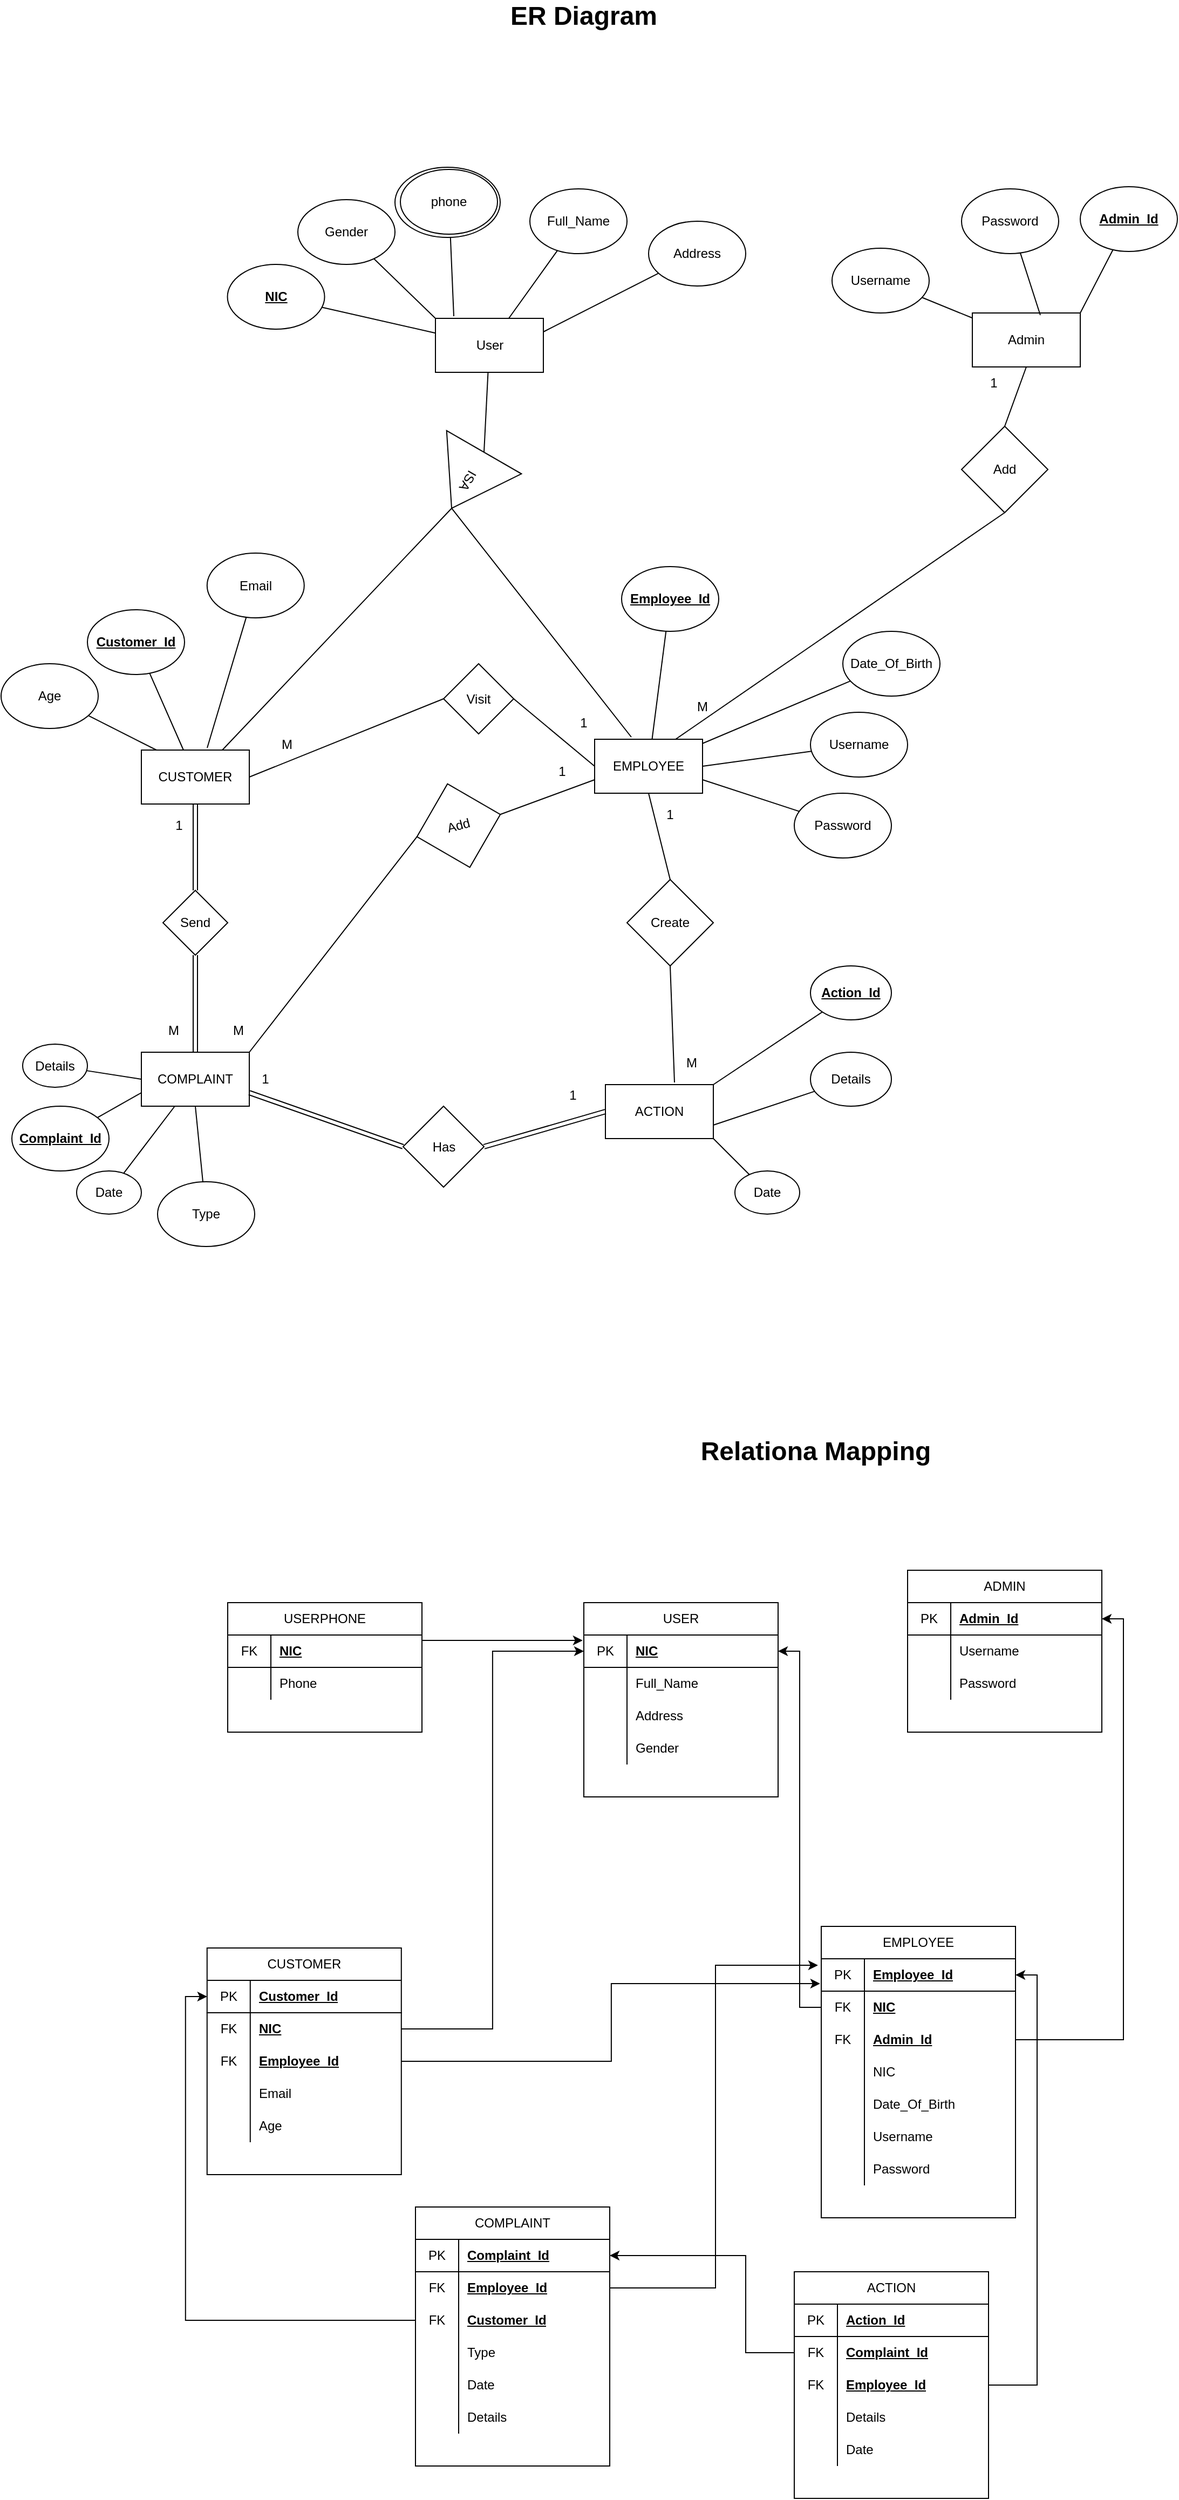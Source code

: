 <mxfile version="14.2.2" type="device"><diagram id="J4aO_S-y19xyayhxmrAT" name="Page-1"><mxGraphModel dx="1231" dy="1812" grid="1" gridSize="10" guides="1" tooltips="1" connect="1" arrows="1" fold="1" page="1" pageScale="1" pageWidth="827" pageHeight="1169" math="0" shadow="0"><root><mxCell id="0"/><mxCell id="1" parent="0"/><mxCell id="Y8EE2tItgHskKB6_J6S9-1" value="CUSTOMER" style="rounded=0;whiteSpace=wrap;html=1;" parent="1" vertex="1"><mxGeometry x="160" y="50" width="100" height="50" as="geometry"/></mxCell><mxCell id="Y8EE2tItgHskKB6_J6S9-2" value="EMPLOYEE" style="rounded=0;whiteSpace=wrap;html=1;" parent="1" vertex="1"><mxGeometry x="580" y="40" width="100" height="50" as="geometry"/></mxCell><mxCell id="Y8EE2tItgHskKB6_J6S9-3" value="ACTION" style="rounded=0;whiteSpace=wrap;html=1;" parent="1" vertex="1"><mxGeometry x="590" y="360" width="100" height="50" as="geometry"/></mxCell><mxCell id="Y8EE2tItgHskKB6_J6S9-4" value="COMPLAINT" style="rounded=0;whiteSpace=wrap;html=1;" parent="1" vertex="1"><mxGeometry x="160" y="330" width="100" height="50" as="geometry"/></mxCell><mxCell id="Y8EE2tItgHskKB6_J6S9-18" value="&lt;b&gt;&lt;u&gt;Customer_Id&lt;/u&gt;&lt;/b&gt;" style="ellipse;whiteSpace=wrap;html=1;" parent="1" vertex="1"><mxGeometry x="110" y="-80" width="90" height="60" as="geometry"/></mxCell><mxCell id="Y8EE2tItgHskKB6_J6S9-19" value="" style="endArrow=none;html=1;" parent="1" source="Y8EE2tItgHskKB6_J6S9-1" target="Y8EE2tItgHskKB6_J6S9-18" edge="1"><mxGeometry width="50" height="50" relative="1" as="geometry"><mxPoint x="160" y="142.5" as="sourcePoint"/><mxPoint x="330" y="230" as="targetPoint"/></mxGeometry></mxCell><mxCell id="Y8EE2tItgHskKB6_J6S9-20" value="" style="endArrow=none;html=1;exitX=1;exitY=0.5;exitDx=0;exitDy=0;entryX=0;entryY=0.5;entryDx=0;entryDy=0;" parent="1" source="Y8EE2tItgHskKB6_J6S9-1" target="Y8EE2tItgHskKB6_J6S9-21" edge="1"><mxGeometry width="50" height="50" relative="1" as="geometry"><mxPoint x="390" y="140" as="sourcePoint"/><mxPoint x="380" y="75" as="targetPoint"/></mxGeometry></mxCell><mxCell id="Y8EE2tItgHskKB6_J6S9-21" value="Visit" style="rhombus;whiteSpace=wrap;html=1;" parent="1" vertex="1"><mxGeometry x="440" y="-30" width="65" height="65" as="geometry"/></mxCell><mxCell id="Y8EE2tItgHskKB6_J6S9-22" value="" style="endArrow=none;html=1;entryX=0;entryY=0.5;entryDx=0;entryDy=0;exitX=1;exitY=0.5;exitDx=0;exitDy=0;" parent="1" source="Y8EE2tItgHskKB6_J6S9-21" target="Y8EE2tItgHskKB6_J6S9-2" edge="1"><mxGeometry width="50" height="50" relative="1" as="geometry"><mxPoint x="390" y="140" as="sourcePoint"/><mxPoint x="440" y="90" as="targetPoint"/></mxGeometry></mxCell><mxCell id="Y8EE2tItgHskKB6_J6S9-25" value="&lt;b&gt;&lt;u&gt;Employee_Id&lt;/u&gt;&lt;/b&gt;" style="ellipse;whiteSpace=wrap;html=1;" parent="1" vertex="1"><mxGeometry x="605" y="-120" width="90" height="60" as="geometry"/></mxCell><mxCell id="Y8EE2tItgHskKB6_J6S9-26" value="" style="endArrow=none;html=1;" parent="1" source="Y8EE2tItgHskKB6_J6S9-2" target="Y8EE2tItgHskKB6_J6S9-25" edge="1"><mxGeometry width="50" height="50" relative="1" as="geometry"><mxPoint x="775" y="42.5" as="sourcePoint"/><mxPoint x="1030" y="82.5" as="targetPoint"/></mxGeometry></mxCell><mxCell id="Y8EE2tItgHskKB6_J6S9-27" value="Address" style="ellipse;whiteSpace=wrap;html=1;" parent="1" vertex="1"><mxGeometry x="630" y="-440" width="90" height="60" as="geometry"/></mxCell><mxCell id="Y8EE2tItgHskKB6_J6S9-28" value="" style="endArrow=none;html=1;exitX=1;exitY=0.25;exitDx=0;exitDy=0;" parent="1" source="_ZKIePtE-7tIC6gDT-pD-4" target="Y8EE2tItgHskKB6_J6S9-27" edge="1"><mxGeometry width="50" height="50" relative="1" as="geometry"><mxPoint x="580" y="-330" as="sourcePoint"/><mxPoint x="1000" y="-212.5" as="targetPoint"/></mxGeometry></mxCell><mxCell id="Y8EE2tItgHskKB6_J6S9-29" value="&lt;u&gt;&lt;b&gt;Complaint_Id&lt;/b&gt;&lt;/u&gt;" style="ellipse;whiteSpace=wrap;html=1;" parent="1" vertex="1"><mxGeometry x="40" y="380" width="90" height="60" as="geometry"/></mxCell><mxCell id="Y8EE2tItgHskKB6_J6S9-30" value="" style="endArrow=none;html=1;exitX=0;exitY=0.75;exitDx=0;exitDy=0;" parent="1" source="Y8EE2tItgHskKB6_J6S9-4" target="Y8EE2tItgHskKB6_J6S9-29" edge="1"><mxGeometry width="50" height="50" relative="1" as="geometry"><mxPoint x="180" y="584.5" as="sourcePoint"/><mxPoint x="350" y="672" as="targetPoint"/></mxGeometry></mxCell><mxCell id="Y8EE2tItgHskKB6_J6S9-31" value="" style="endArrow=none;html=1;entryX=0.5;entryY=1;entryDx=0;entryDy=0;" parent="1" source="_ZKIePtE-7tIC6gDT-pD-3" target="Y8EE2tItgHskKB6_J6S9-4" edge="1"><mxGeometry width="50" height="50" relative="1" as="geometry"><mxPoint x="220" y="430" as="sourcePoint"/><mxPoint x="440" y="420" as="targetPoint"/></mxGeometry></mxCell><mxCell id="Y8EE2tItgHskKB6_J6S9-43" value="Send" style="rhombus;whiteSpace=wrap;html=1;" parent="1" vertex="1"><mxGeometry x="180" y="180" width="60" height="60" as="geometry"/></mxCell><mxCell id="Y8EE2tItgHskKB6_J6S9-46" value="&lt;b&gt;&lt;u&gt;Action_Id&lt;/u&gt;&lt;/b&gt;" style="ellipse;whiteSpace=wrap;html=1;" parent="1" vertex="1"><mxGeometry x="780" y="250" width="75" height="50" as="geometry"/></mxCell><mxCell id="Y8EE2tItgHskKB6_J6S9-47" value="" style="endArrow=none;html=1;exitX=1;exitY=0;exitDx=0;exitDy=0;" parent="1" source="Y8EE2tItgHskKB6_J6S9-3" target="Y8EE2tItgHskKB6_J6S9-46" edge="1"><mxGeometry width="50" height="50" relative="1" as="geometry"><mxPoint x="700" y="340.714" as="sourcePoint"/><mxPoint x="1110" y="430" as="targetPoint"/></mxGeometry></mxCell><mxCell id="Y8EE2tItgHskKB6_J6S9-48" value="Details" style="ellipse;whiteSpace=wrap;html=1;" parent="1" vertex="1"><mxGeometry x="780" y="330" width="75" height="50" as="geometry"/></mxCell><mxCell id="Y8EE2tItgHskKB6_J6S9-49" value="" style="endArrow=none;html=1;exitX=1;exitY=0.75;exitDx=0;exitDy=0;" parent="1" source="Y8EE2tItgHskKB6_J6S9-3" target="Y8EE2tItgHskKB6_J6S9-48" edge="1"><mxGeometry width="50" height="50" relative="1" as="geometry"><mxPoint x="730" y="400" as="sourcePoint"/><mxPoint x="1110" y="510" as="targetPoint"/></mxGeometry></mxCell><mxCell id="Y8EE2tItgHskKB6_J6S9-50" value="Details" style="ellipse;whiteSpace=wrap;html=1;" parent="1" vertex="1"><mxGeometry x="50" y="322.5" width="60" height="40" as="geometry"/></mxCell><mxCell id="Y8EE2tItgHskKB6_J6S9-51" value="" style="endArrow=none;html=1;exitX=0;exitY=0.5;exitDx=0;exitDy=0;" parent="1" source="Y8EE2tItgHskKB6_J6S9-4" target="Y8EE2tItgHskKB6_J6S9-50" edge="1"><mxGeometry width="50" height="50" relative="1" as="geometry"><mxPoint x="140" y="290" as="sourcePoint"/><mxPoint x="330" y="594.5" as="targetPoint"/></mxGeometry></mxCell><mxCell id="Y8EE2tItgHskKB6_J6S9-52" value="Has" style="rhombus;whiteSpace=wrap;html=1;" parent="1" vertex="1"><mxGeometry x="402.5" y="380" width="75" height="75" as="geometry"/></mxCell><mxCell id="Y8EE2tItgHskKB6_J6S9-55" value="Add" style="rhombus;whiteSpace=wrap;html=1;rotation=-15;" parent="1" vertex="1"><mxGeometry x="414" y="80" width="80" height="80" as="geometry"/></mxCell><mxCell id="Y8EE2tItgHskKB6_J6S9-56" value="" style="endArrow=none;html=1;entryX=0;entryY=0.75;entryDx=0;entryDy=0;exitX=1;exitY=0.5;exitDx=0;exitDy=0;" parent="1" source="Y8EE2tItgHskKB6_J6S9-55" target="Y8EE2tItgHskKB6_J6S9-2" edge="1"><mxGeometry width="50" height="50" relative="1" as="geometry"><mxPoint x="390" y="260" as="sourcePoint"/><mxPoint x="440" y="210" as="targetPoint"/></mxGeometry></mxCell><mxCell id="Y8EE2tItgHskKB6_J6S9-57" value="" style="endArrow=none;html=1;entryX=0;entryY=0.5;entryDx=0;entryDy=0;exitX=1;exitY=0;exitDx=0;exitDy=0;" parent="1" source="Y8EE2tItgHskKB6_J6S9-4" target="Y8EE2tItgHskKB6_J6S9-55" edge="1"><mxGeometry width="50" height="50" relative="1" as="geometry"><mxPoint x="390" y="260" as="sourcePoint"/><mxPoint x="440" y="210" as="targetPoint"/></mxGeometry></mxCell><mxCell id="Y8EE2tItgHskKB6_J6S9-58" value="Create" style="rhombus;whiteSpace=wrap;html=1;rotation=0;" parent="1" vertex="1"><mxGeometry x="610" y="170" width="80" height="80" as="geometry"/></mxCell><mxCell id="Y8EE2tItgHskKB6_J6S9-59" value="" style="endArrow=none;html=1;entryX=0.5;entryY=1;entryDx=0;entryDy=0;exitX=0.5;exitY=0;exitDx=0;exitDy=0;" parent="1" source="Y8EE2tItgHskKB6_J6S9-58" target="Y8EE2tItgHskKB6_J6S9-2" edge="1"><mxGeometry width="50" height="50" relative="1" as="geometry"><mxPoint x="390" y="260" as="sourcePoint"/><mxPoint x="440" y="210" as="targetPoint"/></mxGeometry></mxCell><mxCell id="Y8EE2tItgHskKB6_J6S9-60" value="" style="endArrow=none;html=1;entryX=0.5;entryY=1;entryDx=0;entryDy=0;exitX=0.64;exitY=-0.04;exitDx=0;exitDy=0;exitPerimeter=0;" parent="1" source="Y8EE2tItgHskKB6_J6S9-3" target="Y8EE2tItgHskKB6_J6S9-58" edge="1"><mxGeometry width="50" height="50" relative="1" as="geometry"><mxPoint x="390" y="260" as="sourcePoint"/><mxPoint x="440" y="210" as="targetPoint"/></mxGeometry></mxCell><mxCell id="Y8EE2tItgHskKB6_J6S9-67" value="" style="shape=link;html=1;exitX=1;exitY=0.75;exitDx=0;exitDy=0;entryX=0;entryY=0.5;entryDx=0;entryDy=0;" parent="1" source="Y8EE2tItgHskKB6_J6S9-4" target="Y8EE2tItgHskKB6_J6S9-52" edge="1"><mxGeometry width="100" relative="1" as="geometry"><mxPoint x="360" y="340" as="sourcePoint"/><mxPoint x="460" y="340" as="targetPoint"/></mxGeometry></mxCell><mxCell id="Y8EE2tItgHskKB6_J6S9-68" value="" style="shape=link;html=1;entryX=0;entryY=0.5;entryDx=0;entryDy=0;exitX=1;exitY=0.5;exitDx=0;exitDy=0;" parent="1" source="Y8EE2tItgHskKB6_J6S9-52" target="Y8EE2tItgHskKB6_J6S9-3" edge="1"><mxGeometry width="100" relative="1" as="geometry"><mxPoint x="360" y="340" as="sourcePoint"/><mxPoint x="460" y="340" as="targetPoint"/></mxGeometry></mxCell><mxCell id="Y8EE2tItgHskKB6_J6S9-69" value="" style="shape=link;html=1;exitX=0.5;exitY=1;exitDx=0;exitDy=0;" parent="1" source="Y8EE2tItgHskKB6_J6S9-43" target="Y8EE2tItgHskKB6_J6S9-4" edge="1"><mxGeometry width="100" relative="1" as="geometry"><mxPoint x="198.481" y="260" as="sourcePoint"/><mxPoint x="300" y="355" as="targetPoint"/></mxGeometry></mxCell><mxCell id="Y8EE2tItgHskKB6_J6S9-70" value="1&lt;span style=&quot;color: rgba(0 , 0 , 0 , 0) ; font-family: monospace ; font-size: 0px&quot;&gt;%3CmxGraphModel%3E%3Croot%3E%3CmxCell%20id%3D%220%22%2F%3E%3CmxCell%20id%3D%221%22%20parent%3D%220%22%2F%3E%3CmxCell%20id%3D%222%22%20value%3D%22%22%20style%3D%22shape%3Dlink%3Bhtml%3D1%3BentryX%3D0%3BentryY%3D0%3BentryDx%3D0%3BentryDy%3D0%3BexitX%3D1%3BexitY%3D0.5%3BexitDx%3D0%3BexitDy%3D0%3B%22%20edge%3D%221%22%20parent%3D%221%22%3E%3CmxGeometry%20width%3D%22100%22%20relative%3D%221%22%20as%3D%22geometry%22%3E%3CmxPoint%20x%3D%22488.481%22%20y%3D%22265%22%20as%3D%22sourcePoint%22%2F%3E%3CmxPoint%20x%3D%22590%22%20y%3D%22360%22%20as%3D%22targetPoint%22%2F%3E%3C%2FmxGeometry%3E%3C%2FmxCell%3E%3C%2Froot%3E%3C%2FmxGraphModel%3E&lt;/span&gt;" style="text;html=1;strokeColor=none;fillColor=none;align=center;verticalAlign=middle;whiteSpace=wrap;rounded=0;" parent="1" vertex="1"><mxGeometry x="560" y="15" width="20" height="20" as="geometry"/></mxCell><mxCell id="Y8EE2tItgHskKB6_J6S9-71" value="M" style="text;html=1;strokeColor=none;fillColor=none;align=center;verticalAlign=middle;whiteSpace=wrap;rounded=0;" parent="1" vertex="1"><mxGeometry x="285" y="35" width="20" height="20" as="geometry"/></mxCell><mxCell id="Y8EE2tItgHskKB6_J6S9-72" value="M&lt;span style=&quot;color: rgba(0 , 0 , 0 , 0) ; font-family: monospace ; font-size: 0px&quot;&gt;%3CmxGraphModel%3E%3Croot%3E%3CmxCell%20id%3D%220%22%2F%3E%3CmxCell%20id%3D%221%22%20parent%3D%220%22%2F%3E%3CmxCell%20id%3D%222%22%20value%3D%221%26lt%3Bspan%20style%3D%26quot%3Bcolor%3A%20rgba(0%20%2C%200%20%2C%200%20%2C%200)%20%3B%20font-family%3A%20monospace%20%3B%20font-size%3A%200px%26quot%3B%26gt%3B%253CmxGraphModel%253E%253Croot%253E%253CmxCell%2520id%253D%25220%2522%252F%253E%253CmxCell%2520id%253D%25221%2522%2520parent%253D%25220%2522%252F%253E%253CmxCell%2520id%253D%25222%2522%2520value%253D%2522%2522%2520style%253D%2522shape%253Dlink%253Bhtml%253D1%253BentryX%253D0%253BentryY%253D0%253BentryDx%253D0%253BentryDy%253D0%253BexitX%253D1%253BexitY%253D0.5%253BexitDx%253D0%253BexitDy%253D0%253B%2522%2520edge%253D%25221%2522%2520parent%253D%25221%2522%253E%253CmxGeometry%2520width%253D%2522100%2522%2520relative%253D%25221%2522%2520as%253D%2522geometry%2522%253E%253CmxPoint%2520x%253D%2522488.481%2522%2520y%253D%2522265%2522%2520as%253D%2522sourcePoint%2522%252F%253E%253CmxPoint%2520x%253D%2522590%2522%2520y%253D%2522360%2522%2520as%253D%2522targetPoint%2522%252F%253E%253C%252FmxGeometry%253E%253C%252FmxCell%253E%253C%252Froot%253E%253C%252FmxGraphModel%253E%26lt%3B%2Fspan%26gt%3B%22%20style%3D%22text%3Bhtml%3D1%3BstrokeColor%3Dnone%3BfillColor%3Dnone%3Balign%3Dcenter%3BverticalAlign%3Dmiddle%3BwhiteSpace%3Dwrap%3Brounded%3D0%3B%22%20vertex%3D%221%22%20parent%3D%221%22%3E%3CmxGeometry%20x%3D%22560%22%20y%3D%2215%22%20width%3D%2220%22%20height%3D%2220%22%20as%3D%22geometry%22%2F%3E%3C%2FmxCell%3E%3C%2Froot%3E%3C%2FmxGraphModel%3E&lt;/span&gt;" style="text;html=1;strokeColor=none;fillColor=none;align=center;verticalAlign=middle;whiteSpace=wrap;rounded=0;" parent="1" vertex="1"><mxGeometry x="240" y="300" width="20" height="20" as="geometry"/></mxCell><mxCell id="Y8EE2tItgHskKB6_J6S9-73" value="1&lt;span style=&quot;color: rgba(0 , 0 , 0 , 0) ; font-family: monospace ; font-size: 0px&quot;&gt;%3CmxGraphModel%3E%3Croot%3E%3CmxCell%20id%3D%220%22%2F%3E%3CmxCell%20id%3D%221%22%20parent%3D%220%22%2F%3E%3CmxCell%20id%3D%222%22%20value%3D%22%22%20style%3D%22shape%3Dlink%3Bhtml%3D1%3BentryX%3D0%3BentryY%3D0%3BentryDx%3D0%3BentryDy%3D0%3BexitX%3D1%3BexitY%3D0.5%3BexitDx%3D0%3BexitDy%3D0%3B%22%20edge%3D%221%22%20parent%3D%221%22%3E%3CmxGeometry%20width%3D%22100%22%20relative%3D%221%22%20as%3D%22geometry%22%3E%3CmxPoint%20x%3D%22488.481%22%20y%3D%22265%22%20as%3D%22sourcePoint%22%2F%3E%3CmxPoint%20x%3D%22590%22%20y%3D%22360%22%20as%3D%22targetPoint%22%2F%3E%3C%2FmxGeometry%3E%3C%2FmxCell%3E%3C%2Froot%3E%3C%2FmxGraphModel%3E&lt;/span&gt;" style="text;html=1;strokeColor=none;fillColor=none;align=center;verticalAlign=middle;whiteSpace=wrap;rounded=0;" parent="1" vertex="1"><mxGeometry x="540" y="60" width="20" height="20" as="geometry"/></mxCell><mxCell id="Y8EE2tItgHskKB6_J6S9-74" value="1&lt;span style=&quot;color: rgba(0 , 0 , 0 , 0) ; font-family: monospace ; font-size: 0px&quot;&gt;%3CmxGraphModel%3E%3Croot%3E%3CmxCell%20id%3D%220%22%2F%3E%3CmxCell%20id%3D%221%22%20parent%3D%220%22%2F%3E%3CmxCell%20id%3D%222%22%20value%3D%22%22%20style%3D%22shape%3Dlink%3Bhtml%3D1%3BentryX%3D0%3BentryY%3D0%3BentryDx%3D0%3BentryDy%3D0%3BexitX%3D1%3BexitY%3D0.5%3BexitDx%3D0%3BexitDy%3D0%3B%22%20edge%3D%221%22%20parent%3D%221%22%3E%3CmxGeometry%20width%3D%22100%22%20relative%3D%221%22%20as%3D%22geometry%22%3E%3CmxPoint%20x%3D%22488.481%22%20y%3D%22265%22%20as%3D%22sourcePoint%22%2F%3E%3CmxPoint%20x%3D%22590%22%20y%3D%22360%22%20as%3D%22targetPoint%22%2F%3E%3C%2FmxGeometry%3E%3C%2FmxCell%3E%3C%2Froot%3E%3C%2FmxGraphModel%3E&lt;/span&gt;" style="text;html=1;strokeColor=none;fillColor=none;align=center;verticalAlign=middle;whiteSpace=wrap;rounded=0;" parent="1" vertex="1"><mxGeometry x="185" y="110" width="20" height="20" as="geometry"/></mxCell><mxCell id="Y8EE2tItgHskKB6_J6S9-75" value="M" style="text;html=1;strokeColor=none;fillColor=none;align=center;verticalAlign=middle;whiteSpace=wrap;rounded=0;" parent="1" vertex="1"><mxGeometry x="180" y="300" width="20" height="20" as="geometry"/></mxCell><mxCell id="Y8EE2tItgHskKB6_J6S9-76" value="1" style="text;html=1;strokeColor=none;fillColor=none;align=center;verticalAlign=middle;whiteSpace=wrap;rounded=0;" parent="1" vertex="1"><mxGeometry x="265" y="345" width="20" height="20" as="geometry"/></mxCell><mxCell id="Y8EE2tItgHskKB6_J6S9-77" value="1" style="text;html=1;strokeColor=none;fillColor=none;align=center;verticalAlign=middle;whiteSpace=wrap;rounded=0;" parent="1" vertex="1"><mxGeometry x="550" y="360" width="20" height="20" as="geometry"/></mxCell><mxCell id="Y8EE2tItgHskKB6_J6S9-80" value="1" style="text;html=1;strokeColor=none;fillColor=none;align=center;verticalAlign=middle;whiteSpace=wrap;rounded=0;" parent="1" vertex="1"><mxGeometry x="640" y="100" width="20" height="20" as="geometry"/></mxCell><mxCell id="Y8EE2tItgHskKB6_J6S9-81" value="M" style="text;html=1;strokeColor=none;fillColor=none;align=center;verticalAlign=middle;whiteSpace=wrap;rounded=0;" parent="1" vertex="1"><mxGeometry x="660" y="330" width="20" height="20" as="geometry"/></mxCell><mxCell id="Y8EE2tItgHskKB6_J6S9-82" value="Date" style="ellipse;whiteSpace=wrap;html=1;" parent="1" vertex="1"><mxGeometry x="100" y="440" width="60" height="40" as="geometry"/></mxCell><mxCell id="Y8EE2tItgHskKB6_J6S9-83" value="" style="endArrow=none;html=1;" parent="1" source="Y8EE2tItgHskKB6_J6S9-4" target="Y8EE2tItgHskKB6_J6S9-82" edge="1"><mxGeometry width="50" height="50" relative="1" as="geometry"><mxPoint x="210" y="472.5" as="sourcePoint"/><mxPoint x="380" y="712" as="targetPoint"/></mxGeometry></mxCell><mxCell id="Y8EE2tItgHskKB6_J6S9-84" value="Date" style="ellipse;whiteSpace=wrap;html=1;" parent="1" vertex="1"><mxGeometry x="710" y="440" width="60" height="40" as="geometry"/></mxCell><mxCell id="Y8EE2tItgHskKB6_J6S9-85" value="" style="endArrow=none;html=1;exitX=1;exitY=1;exitDx=0;exitDy=0;" parent="1" source="Y8EE2tItgHskKB6_J6S9-3" target="Y8EE2tItgHskKB6_J6S9-84" edge="1"><mxGeometry width="50" height="50" relative="1" as="geometry"><mxPoint x="800.952" y="380" as="sourcePoint"/><mxPoint x="990" y="712" as="targetPoint"/></mxGeometry></mxCell><mxCell id="Y8EE2tItgHskKB6_J6S9-86" value="&lt;span style=&quot;font-weight: 400&quot;&gt;CUSTOMER&lt;/span&gt;" style="shape=table;html=1;whiteSpace=wrap;startSize=30;container=1;collapsible=0;childLayout=tableLayout;fixedRows=1;rowLines=0;fontStyle=1;align=center;" parent="1" vertex="1"><mxGeometry x="220.89" y="1160" width="180" height="210" as="geometry"/></mxCell><mxCell id="Y8EE2tItgHskKB6_J6S9-87" value="" style="shape=partialRectangle;html=1;whiteSpace=wrap;collapsible=0;dropTarget=0;pointerEvents=0;fillColor=none;top=0;left=0;bottom=1;right=0;points=[[0,0.5],[1,0.5]];portConstraint=eastwest;" parent="Y8EE2tItgHskKB6_J6S9-86" vertex="1"><mxGeometry y="30" width="180" height="30" as="geometry"/></mxCell><mxCell id="Y8EE2tItgHskKB6_J6S9-88" value="PK" style="shape=partialRectangle;html=1;whiteSpace=wrap;connectable=0;fillColor=none;top=0;left=0;bottom=0;right=0;overflow=hidden;" parent="Y8EE2tItgHskKB6_J6S9-87" vertex="1"><mxGeometry width="40" height="30" as="geometry"/></mxCell><mxCell id="Y8EE2tItgHskKB6_J6S9-89" value="&lt;b style=&quot;text-align: center&quot;&gt;&lt;u&gt;Customer_Id&lt;/u&gt;&lt;/b&gt;" style="shape=partialRectangle;html=1;whiteSpace=wrap;connectable=0;fillColor=none;top=0;left=0;bottom=0;right=0;align=left;spacingLeft=6;overflow=hidden;" parent="Y8EE2tItgHskKB6_J6S9-87" vertex="1"><mxGeometry x="40" width="140" height="30" as="geometry"/></mxCell><mxCell id="_ZKIePtE-7tIC6gDT-pD-107" value="" style="shape=partialRectangle;html=1;whiteSpace=wrap;collapsible=0;dropTarget=0;pointerEvents=0;fillColor=none;top=0;left=0;bottom=0;right=0;points=[[0,0.5],[1,0.5]];portConstraint=eastwest;" parent="Y8EE2tItgHskKB6_J6S9-86" vertex="1"><mxGeometry y="60" width="180" height="30" as="geometry"/></mxCell><mxCell id="_ZKIePtE-7tIC6gDT-pD-108" value="FK" style="shape=partialRectangle;html=1;whiteSpace=wrap;connectable=0;fillColor=none;top=0;left=0;bottom=0;right=0;overflow=hidden;" parent="_ZKIePtE-7tIC6gDT-pD-107" vertex="1"><mxGeometry width="40" height="30" as="geometry"/></mxCell><mxCell id="_ZKIePtE-7tIC6gDT-pD-109" value="&lt;b style=&quot;text-align: center&quot;&gt;&lt;u&gt;NIC&lt;/u&gt;&lt;/b&gt;" style="shape=partialRectangle;html=1;whiteSpace=wrap;connectable=0;fillColor=none;top=0;left=0;bottom=0;right=0;align=left;spacingLeft=6;overflow=hidden;" parent="_ZKIePtE-7tIC6gDT-pD-107" vertex="1"><mxGeometry x="40" width="140" height="30" as="geometry"/></mxCell><mxCell id="_ZKIePtE-7tIC6gDT-pD-95" value="" style="shape=partialRectangle;html=1;whiteSpace=wrap;collapsible=0;dropTarget=0;pointerEvents=0;fillColor=none;top=0;left=0;bottom=0;right=0;points=[[0,0.5],[1,0.5]];portConstraint=eastwest;" parent="Y8EE2tItgHskKB6_J6S9-86" vertex="1"><mxGeometry y="90" width="180" height="30" as="geometry"/></mxCell><mxCell id="_ZKIePtE-7tIC6gDT-pD-96" value="FK" style="shape=partialRectangle;html=1;whiteSpace=wrap;connectable=0;fillColor=none;top=0;left=0;bottom=0;right=0;overflow=hidden;" parent="_ZKIePtE-7tIC6gDT-pD-95" vertex="1"><mxGeometry width="40" height="30" as="geometry"/></mxCell><mxCell id="_ZKIePtE-7tIC6gDT-pD-97" value="&lt;b style=&quot;text-align: center&quot;&gt;&lt;u&gt;Employee_Id&lt;/u&gt;&lt;/b&gt;" style="shape=partialRectangle;html=1;whiteSpace=wrap;connectable=0;fillColor=none;top=0;left=0;bottom=0;right=0;align=left;spacingLeft=6;overflow=hidden;" parent="_ZKIePtE-7tIC6gDT-pD-95" vertex="1"><mxGeometry x="40" width="140" height="30" as="geometry"/></mxCell><mxCell id="Y8EE2tItgHskKB6_J6S9-90" value="" style="shape=partialRectangle;html=1;whiteSpace=wrap;collapsible=0;dropTarget=0;pointerEvents=0;fillColor=none;top=0;left=0;bottom=0;right=0;points=[[0,0.5],[1,0.5]];portConstraint=eastwest;" parent="Y8EE2tItgHskKB6_J6S9-86" vertex="1"><mxGeometry y="120" width="180" height="30" as="geometry"/></mxCell><mxCell id="Y8EE2tItgHskKB6_J6S9-91" value="" style="shape=partialRectangle;html=1;whiteSpace=wrap;connectable=0;fillColor=none;top=0;left=0;bottom=0;right=0;overflow=hidden;" parent="Y8EE2tItgHskKB6_J6S9-90" vertex="1"><mxGeometry width="40" height="30" as="geometry"/></mxCell><mxCell id="Y8EE2tItgHskKB6_J6S9-92" value="&lt;span style=&quot;text-align: center&quot;&gt;Email&lt;/span&gt;" style="shape=partialRectangle;html=1;whiteSpace=wrap;connectable=0;fillColor=none;top=0;left=0;bottom=0;right=0;align=left;spacingLeft=6;overflow=hidden;" parent="Y8EE2tItgHskKB6_J6S9-90" vertex="1"><mxGeometry x="40" width="140" height="30" as="geometry"/></mxCell><mxCell id="Y8EE2tItgHskKB6_J6S9-93" value="" style="shape=partialRectangle;html=1;whiteSpace=wrap;collapsible=0;dropTarget=0;pointerEvents=0;fillColor=none;top=0;left=0;bottom=0;right=0;points=[[0,0.5],[1,0.5]];portConstraint=eastwest;" parent="Y8EE2tItgHskKB6_J6S9-86" vertex="1"><mxGeometry y="150" width="180" height="30" as="geometry"/></mxCell><mxCell id="Y8EE2tItgHskKB6_J6S9-94" value="" style="shape=partialRectangle;html=1;whiteSpace=wrap;connectable=0;fillColor=none;top=0;left=0;bottom=0;right=0;overflow=hidden;" parent="Y8EE2tItgHskKB6_J6S9-93" vertex="1"><mxGeometry width="40" height="30" as="geometry"/></mxCell><mxCell id="Y8EE2tItgHskKB6_J6S9-95" value="&lt;span style=&quot;text-align: center&quot;&gt;Age&lt;/span&gt;" style="shape=partialRectangle;html=1;whiteSpace=wrap;connectable=0;fillColor=none;top=0;left=0;bottom=0;right=0;align=left;spacingLeft=6;overflow=hidden;" parent="Y8EE2tItgHskKB6_J6S9-93" vertex="1"><mxGeometry x="40" width="140" height="30" as="geometry"/></mxCell><mxCell id="Y8EE2tItgHskKB6_J6S9-99" value="&lt;span style=&quot;font-weight: 400&quot;&gt;EMPLOYEE&lt;/span&gt;" style="shape=table;html=1;whiteSpace=wrap;startSize=30;container=1;collapsible=0;childLayout=tableLayout;fixedRows=1;rowLines=0;fontStyle=1;align=center;" parent="1" vertex="1"><mxGeometry x="790" y="1140" width="180" height="270" as="geometry"/></mxCell><mxCell id="Y8EE2tItgHskKB6_J6S9-100" value="" style="shape=partialRectangle;html=1;whiteSpace=wrap;collapsible=0;dropTarget=0;pointerEvents=0;fillColor=none;top=0;left=0;bottom=1;right=0;points=[[0,0.5],[1,0.5]];portConstraint=eastwest;" parent="Y8EE2tItgHskKB6_J6S9-99" vertex="1"><mxGeometry y="30" width="180" height="30" as="geometry"/></mxCell><mxCell id="Y8EE2tItgHskKB6_J6S9-101" value="PK" style="shape=partialRectangle;html=1;whiteSpace=wrap;connectable=0;fillColor=none;top=0;left=0;bottom=0;right=0;overflow=hidden;" parent="Y8EE2tItgHskKB6_J6S9-100" vertex="1"><mxGeometry width="40" height="30" as="geometry"/></mxCell><mxCell id="Y8EE2tItgHskKB6_J6S9-102" value="&lt;b style=&quot;text-align: center&quot;&gt;&lt;u&gt;Employee_Id&lt;/u&gt;&lt;/b&gt;" style="shape=partialRectangle;html=1;whiteSpace=wrap;connectable=0;fillColor=none;top=0;left=0;bottom=0;right=0;align=left;spacingLeft=6;overflow=hidden;" parent="Y8EE2tItgHskKB6_J6S9-100" vertex="1"><mxGeometry x="40" width="140" height="30" as="geometry"/></mxCell><mxCell id="_ZKIePtE-7tIC6gDT-pD-110" value="" style="shape=partialRectangle;html=1;whiteSpace=wrap;collapsible=0;dropTarget=0;pointerEvents=0;fillColor=none;top=0;left=0;bottom=0;right=0;points=[[0,0.5],[1,0.5]];portConstraint=eastwest;" parent="Y8EE2tItgHskKB6_J6S9-99" vertex="1"><mxGeometry y="60" width="180" height="30" as="geometry"/></mxCell><mxCell id="_ZKIePtE-7tIC6gDT-pD-111" value="FK" style="shape=partialRectangle;html=1;whiteSpace=wrap;connectable=0;fillColor=none;top=0;left=0;bottom=0;right=0;overflow=hidden;" parent="_ZKIePtE-7tIC6gDT-pD-110" vertex="1"><mxGeometry width="40" height="30" as="geometry"/></mxCell><mxCell id="_ZKIePtE-7tIC6gDT-pD-112" value="&lt;b style=&quot;text-align: center&quot;&gt;&lt;u&gt;NIC&lt;/u&gt;&lt;/b&gt;" style="shape=partialRectangle;html=1;whiteSpace=wrap;connectable=0;fillColor=none;top=0;left=0;bottom=0;right=0;align=left;spacingLeft=6;overflow=hidden;" parent="_ZKIePtE-7tIC6gDT-pD-110" vertex="1"><mxGeometry x="40" width="140" height="30" as="geometry"/></mxCell><mxCell id="_ZKIePtE-7tIC6gDT-pD-99" value="" style="shape=partialRectangle;html=1;whiteSpace=wrap;collapsible=0;dropTarget=0;pointerEvents=0;fillColor=none;top=0;left=0;bottom=0;right=0;points=[[0,0.5],[1,0.5]];portConstraint=eastwest;" parent="Y8EE2tItgHskKB6_J6S9-99" vertex="1"><mxGeometry y="90" width="180" height="30" as="geometry"/></mxCell><mxCell id="_ZKIePtE-7tIC6gDT-pD-100" value="FK" style="shape=partialRectangle;html=1;whiteSpace=wrap;connectable=0;fillColor=none;top=0;left=0;bottom=0;right=0;overflow=hidden;" parent="_ZKIePtE-7tIC6gDT-pD-99" vertex="1"><mxGeometry width="40" height="30" as="geometry"/></mxCell><mxCell id="_ZKIePtE-7tIC6gDT-pD-101" value="&lt;b style=&quot;text-align: center&quot;&gt;&lt;u&gt;Admin_Id&lt;/u&gt;&lt;/b&gt;" style="shape=partialRectangle;html=1;whiteSpace=wrap;connectable=0;fillColor=none;top=0;left=0;bottom=0;right=0;align=left;spacingLeft=6;overflow=hidden;" parent="_ZKIePtE-7tIC6gDT-pD-99" vertex="1"><mxGeometry x="40" width="140" height="30" as="geometry"/></mxCell><mxCell id="Y8EE2tItgHskKB6_J6S9-103" value="" style="shape=partialRectangle;html=1;whiteSpace=wrap;collapsible=0;dropTarget=0;pointerEvents=0;fillColor=none;top=0;left=0;bottom=0;right=0;points=[[0,0.5],[1,0.5]];portConstraint=eastwest;" parent="Y8EE2tItgHskKB6_J6S9-99" vertex="1"><mxGeometry y="120" width="180" height="30" as="geometry"/></mxCell><mxCell id="Y8EE2tItgHskKB6_J6S9-104" value="" style="shape=partialRectangle;html=1;whiteSpace=wrap;connectable=0;fillColor=none;top=0;left=0;bottom=0;right=0;overflow=hidden;" parent="Y8EE2tItgHskKB6_J6S9-103" vertex="1"><mxGeometry width="40" height="30" as="geometry"/></mxCell><mxCell id="Y8EE2tItgHskKB6_J6S9-105" value="&lt;span style=&quot;text-align: center&quot;&gt;NIC&lt;/span&gt;" style="shape=partialRectangle;html=1;whiteSpace=wrap;connectable=0;fillColor=none;top=0;left=0;bottom=0;right=0;align=left;spacingLeft=6;overflow=hidden;" parent="Y8EE2tItgHskKB6_J6S9-103" vertex="1"><mxGeometry x="40" width="140" height="30" as="geometry"/></mxCell><mxCell id="Y8EE2tItgHskKB6_J6S9-106" value="" style="shape=partialRectangle;html=1;whiteSpace=wrap;collapsible=0;dropTarget=0;pointerEvents=0;fillColor=none;top=0;left=0;bottom=0;right=0;points=[[0,0.5],[1,0.5]];portConstraint=eastwest;" parent="Y8EE2tItgHskKB6_J6S9-99" vertex="1"><mxGeometry y="150" width="180" height="30" as="geometry"/></mxCell><mxCell id="Y8EE2tItgHskKB6_J6S9-107" value="" style="shape=partialRectangle;html=1;whiteSpace=wrap;connectable=0;fillColor=none;top=0;left=0;bottom=0;right=0;overflow=hidden;" parent="Y8EE2tItgHskKB6_J6S9-106" vertex="1"><mxGeometry width="40" height="30" as="geometry"/></mxCell><mxCell id="Y8EE2tItgHskKB6_J6S9-108" value="&lt;span style=&quot;text-align: center&quot;&gt;Date_Of_Birth&lt;/span&gt;" style="shape=partialRectangle;html=1;whiteSpace=wrap;connectable=0;fillColor=none;top=0;left=0;bottom=0;right=0;align=left;spacingLeft=6;overflow=hidden;" parent="Y8EE2tItgHskKB6_J6S9-106" vertex="1"><mxGeometry x="40" width="140" height="30" as="geometry"/></mxCell><mxCell id="Y8EE2tItgHskKB6_J6S9-109" value="" style="shape=partialRectangle;html=1;whiteSpace=wrap;collapsible=0;dropTarget=0;pointerEvents=0;fillColor=none;top=0;left=0;bottom=0;right=0;points=[[0,0.5],[1,0.5]];portConstraint=eastwest;" parent="Y8EE2tItgHskKB6_J6S9-99" vertex="1"><mxGeometry y="180" width="180" height="30" as="geometry"/></mxCell><mxCell id="Y8EE2tItgHskKB6_J6S9-110" value="" style="shape=partialRectangle;html=1;whiteSpace=wrap;connectable=0;fillColor=none;top=0;left=0;bottom=0;right=0;overflow=hidden;" parent="Y8EE2tItgHskKB6_J6S9-109" vertex="1"><mxGeometry width="40" height="30" as="geometry"/></mxCell><mxCell id="Y8EE2tItgHskKB6_J6S9-111" value="&lt;span style=&quot;text-align: center&quot;&gt;Username&lt;/span&gt;" style="shape=partialRectangle;html=1;whiteSpace=wrap;connectable=0;fillColor=none;top=0;left=0;bottom=0;right=0;align=left;spacingLeft=6;overflow=hidden;" parent="Y8EE2tItgHskKB6_J6S9-109" vertex="1"><mxGeometry x="40" width="140" height="30" as="geometry"/></mxCell><mxCell id="_ZKIePtE-7tIC6gDT-pD-47" value="" style="shape=partialRectangle;html=1;whiteSpace=wrap;collapsible=0;dropTarget=0;pointerEvents=0;fillColor=none;top=0;left=0;bottom=0;right=0;points=[[0,0.5],[1,0.5]];portConstraint=eastwest;" parent="Y8EE2tItgHskKB6_J6S9-99" vertex="1"><mxGeometry y="210" width="180" height="30" as="geometry"/></mxCell><mxCell id="_ZKIePtE-7tIC6gDT-pD-48" value="" style="shape=partialRectangle;html=1;whiteSpace=wrap;connectable=0;fillColor=none;top=0;left=0;bottom=0;right=0;overflow=hidden;" parent="_ZKIePtE-7tIC6gDT-pD-47" vertex="1"><mxGeometry width="40" height="30" as="geometry"/></mxCell><mxCell id="_ZKIePtE-7tIC6gDT-pD-49" value="&lt;span style=&quot;text-align: center&quot;&gt;Password&lt;/span&gt;" style="shape=partialRectangle;html=1;whiteSpace=wrap;connectable=0;fillColor=none;top=0;left=0;bottom=0;right=0;align=left;spacingLeft=6;overflow=hidden;" parent="_ZKIePtE-7tIC6gDT-pD-47" vertex="1"><mxGeometry x="40" width="140" height="30" as="geometry"/></mxCell><mxCell id="Y8EE2tItgHskKB6_J6S9-112" value="" style="endArrow=none;html=1;exitX=0.17;exitY=-0.04;exitDx=0;exitDy=0;exitPerimeter=0;" parent="1" source="_ZKIePtE-7tIC6gDT-pD-4" target="Y8EE2tItgHskKB6_J6S9-115" edge="1"><mxGeometry width="50" height="50" relative="1" as="geometry"><mxPoint x="240" y="-471.667" as="sourcePoint"/><mxPoint x="740" y="-328" as="targetPoint"/></mxGeometry></mxCell><mxCell id="Y8EE2tItgHskKB6_J6S9-113" value="" style="group" parent="1" vertex="1" connectable="0"><mxGeometry x="395" y="-490" width="97.5" height="65" as="geometry"/></mxCell><mxCell id="Y8EE2tItgHskKB6_J6S9-114" value="" style="ellipse;whiteSpace=wrap;html=1;" parent="Y8EE2tItgHskKB6_J6S9-113" vertex="1"><mxGeometry width="97.5" height="65" as="geometry"/></mxCell><mxCell id="Y8EE2tItgHskKB6_J6S9-115" value="phone" style="ellipse;whiteSpace=wrap;html=1;" parent="Y8EE2tItgHskKB6_J6S9-113" vertex="1"><mxGeometry x="5" y="2" width="90" height="60" as="geometry"/></mxCell><mxCell id="Y8EE2tItgHskKB6_J6S9-116" value="&lt;span style=&quot;font-weight: 400&quot;&gt;COMPLAINT&lt;/span&gt;" style="shape=table;html=1;whiteSpace=wrap;startSize=30;container=1;collapsible=0;childLayout=tableLayout;fixedRows=1;rowLines=0;fontStyle=1;align=center;" parent="1" vertex="1"><mxGeometry x="414" y="1400" width="180" height="240" as="geometry"/></mxCell><mxCell id="Y8EE2tItgHskKB6_J6S9-117" value="" style="shape=partialRectangle;html=1;whiteSpace=wrap;collapsible=0;dropTarget=0;pointerEvents=0;fillColor=none;top=0;left=0;bottom=1;right=0;points=[[0,0.5],[1,0.5]];portConstraint=eastwest;" parent="Y8EE2tItgHskKB6_J6S9-116" vertex="1"><mxGeometry y="30" width="180" height="30" as="geometry"/></mxCell><mxCell id="Y8EE2tItgHskKB6_J6S9-118" value="PK" style="shape=partialRectangle;html=1;whiteSpace=wrap;connectable=0;fillColor=none;top=0;left=0;bottom=0;right=0;overflow=hidden;" parent="Y8EE2tItgHskKB6_J6S9-117" vertex="1"><mxGeometry width="40" height="30" as="geometry"/></mxCell><mxCell id="Y8EE2tItgHskKB6_J6S9-119" value="&lt;u style=&quot;text-align: center&quot;&gt;&lt;b&gt;Complaint_Id&lt;/b&gt;&lt;/u&gt;" style="shape=partialRectangle;html=1;whiteSpace=wrap;connectable=0;fillColor=none;top=0;left=0;bottom=0;right=0;align=left;spacingLeft=6;overflow=hidden;" parent="Y8EE2tItgHskKB6_J6S9-117" vertex="1"><mxGeometry x="40" width="140" height="30" as="geometry"/></mxCell><mxCell id="_ZKIePtE-7tIC6gDT-pD-88" value="" style="shape=partialRectangle;html=1;whiteSpace=wrap;collapsible=0;dropTarget=0;pointerEvents=0;fillColor=none;top=0;left=0;bottom=0;right=0;points=[[0,0.5],[1,0.5]];portConstraint=eastwest;" parent="Y8EE2tItgHskKB6_J6S9-116" vertex="1"><mxGeometry y="60" width="180" height="30" as="geometry"/></mxCell><mxCell id="_ZKIePtE-7tIC6gDT-pD-89" value="FK" style="shape=partialRectangle;html=1;whiteSpace=wrap;connectable=0;fillColor=none;top=0;left=0;bottom=0;right=0;overflow=hidden;" parent="_ZKIePtE-7tIC6gDT-pD-88" vertex="1"><mxGeometry width="40" height="30" as="geometry"/></mxCell><mxCell id="_ZKIePtE-7tIC6gDT-pD-90" value="&lt;b style=&quot;text-align: center&quot;&gt;&lt;u&gt;Employee_Id&lt;/u&gt;&lt;/b&gt;" style="shape=partialRectangle;html=1;whiteSpace=wrap;connectable=0;fillColor=none;top=0;left=0;bottom=0;right=0;align=left;spacingLeft=6;overflow=hidden;" parent="_ZKIePtE-7tIC6gDT-pD-88" vertex="1"><mxGeometry x="40" width="140" height="30" as="geometry"/></mxCell><mxCell id="_ZKIePtE-7tIC6gDT-pD-103" value="" style="shape=partialRectangle;html=1;whiteSpace=wrap;collapsible=0;dropTarget=0;pointerEvents=0;fillColor=none;top=0;left=0;bottom=0;right=0;points=[[0,0.5],[1,0.5]];portConstraint=eastwest;" parent="Y8EE2tItgHskKB6_J6S9-116" vertex="1"><mxGeometry y="90" width="180" height="30" as="geometry"/></mxCell><mxCell id="_ZKIePtE-7tIC6gDT-pD-104" value="FK" style="shape=partialRectangle;html=1;whiteSpace=wrap;connectable=0;fillColor=none;top=0;left=0;bottom=0;right=0;overflow=hidden;" parent="_ZKIePtE-7tIC6gDT-pD-103" vertex="1"><mxGeometry width="40" height="30" as="geometry"/></mxCell><mxCell id="_ZKIePtE-7tIC6gDT-pD-105" value="&lt;b style=&quot;text-align: center&quot;&gt;&lt;u&gt;Customer_Id&lt;/u&gt;&lt;/b&gt;" style="shape=partialRectangle;html=1;whiteSpace=wrap;connectable=0;fillColor=none;top=0;left=0;bottom=0;right=0;align=left;spacingLeft=6;overflow=hidden;" parent="_ZKIePtE-7tIC6gDT-pD-103" vertex="1"><mxGeometry x="40" width="140" height="30" as="geometry"/></mxCell><mxCell id="Y8EE2tItgHskKB6_J6S9-126" value="" style="shape=partialRectangle;html=1;whiteSpace=wrap;collapsible=0;dropTarget=0;pointerEvents=0;fillColor=none;top=0;left=0;bottom=0;right=0;points=[[0,0.5],[1,0.5]];portConstraint=eastwest;" parent="Y8EE2tItgHskKB6_J6S9-116" vertex="1"><mxGeometry y="120" width="180" height="30" as="geometry"/></mxCell><mxCell id="Y8EE2tItgHskKB6_J6S9-127" value="" style="shape=partialRectangle;html=1;whiteSpace=wrap;connectable=0;fillColor=none;top=0;left=0;bottom=0;right=0;overflow=hidden;" parent="Y8EE2tItgHskKB6_J6S9-126" vertex="1"><mxGeometry width="40" height="30" as="geometry"/></mxCell><mxCell id="Y8EE2tItgHskKB6_J6S9-128" value="Type" style="shape=partialRectangle;html=1;whiteSpace=wrap;connectable=0;fillColor=none;top=0;left=0;bottom=0;right=0;align=left;spacingLeft=6;overflow=hidden;" parent="Y8EE2tItgHskKB6_J6S9-126" vertex="1"><mxGeometry x="40" width="140" height="30" as="geometry"/></mxCell><mxCell id="Y8EE2tItgHskKB6_J6S9-120" value="" style="shape=partialRectangle;html=1;whiteSpace=wrap;collapsible=0;dropTarget=0;pointerEvents=0;fillColor=none;top=0;left=0;bottom=0;right=0;points=[[0,0.5],[1,0.5]];portConstraint=eastwest;" parent="Y8EE2tItgHskKB6_J6S9-116" vertex="1"><mxGeometry y="150" width="180" height="30" as="geometry"/></mxCell><mxCell id="Y8EE2tItgHskKB6_J6S9-121" value="" style="shape=partialRectangle;html=1;whiteSpace=wrap;connectable=0;fillColor=none;top=0;left=0;bottom=0;right=0;overflow=hidden;" parent="Y8EE2tItgHskKB6_J6S9-120" vertex="1"><mxGeometry width="40" height="30" as="geometry"/></mxCell><mxCell id="Y8EE2tItgHskKB6_J6S9-122" value="&lt;span style=&quot;text-align: center&quot;&gt;Date&lt;/span&gt;" style="shape=partialRectangle;html=1;whiteSpace=wrap;connectable=0;fillColor=none;top=0;left=0;bottom=0;right=0;align=left;spacingLeft=6;overflow=hidden;" parent="Y8EE2tItgHskKB6_J6S9-120" vertex="1"><mxGeometry x="40" width="140" height="30" as="geometry"/></mxCell><mxCell id="Y8EE2tItgHskKB6_J6S9-123" value="" style="shape=partialRectangle;html=1;whiteSpace=wrap;collapsible=0;dropTarget=0;pointerEvents=0;fillColor=none;top=0;left=0;bottom=0;right=0;points=[[0,0.5],[1,0.5]];portConstraint=eastwest;" parent="Y8EE2tItgHskKB6_J6S9-116" vertex="1"><mxGeometry y="180" width="180" height="30" as="geometry"/></mxCell><mxCell id="Y8EE2tItgHskKB6_J6S9-124" value="" style="shape=partialRectangle;html=1;whiteSpace=wrap;connectable=0;fillColor=none;top=0;left=0;bottom=0;right=0;overflow=hidden;" parent="Y8EE2tItgHskKB6_J6S9-123" vertex="1"><mxGeometry width="40" height="30" as="geometry"/></mxCell><mxCell id="Y8EE2tItgHskKB6_J6S9-125" value="&lt;span style=&quot;text-align: center&quot;&gt;Details&lt;/span&gt;" style="shape=partialRectangle;html=1;whiteSpace=wrap;connectable=0;fillColor=none;top=0;left=0;bottom=0;right=0;align=left;spacingLeft=6;overflow=hidden;" parent="Y8EE2tItgHskKB6_J6S9-123" vertex="1"><mxGeometry x="40" width="140" height="30" as="geometry"/></mxCell><mxCell id="Y8EE2tItgHskKB6_J6S9-129" value="&lt;span style=&quot;font-weight: 400&quot;&gt;ACTION&lt;/span&gt;" style="shape=table;html=1;whiteSpace=wrap;startSize=30;container=1;collapsible=0;childLayout=tableLayout;fixedRows=1;rowLines=0;fontStyle=1;align=center;" parent="1" vertex="1"><mxGeometry x="765" y="1460" width="180" height="210" as="geometry"/></mxCell><mxCell id="Y8EE2tItgHskKB6_J6S9-130" value="" style="shape=partialRectangle;html=1;whiteSpace=wrap;collapsible=0;dropTarget=0;pointerEvents=0;fillColor=none;top=0;left=0;bottom=1;right=0;points=[[0,0.5],[1,0.5]];portConstraint=eastwest;" parent="Y8EE2tItgHskKB6_J6S9-129" vertex="1"><mxGeometry y="30" width="180" height="30" as="geometry"/></mxCell><mxCell id="Y8EE2tItgHskKB6_J6S9-131" value="PK" style="shape=partialRectangle;html=1;whiteSpace=wrap;connectable=0;fillColor=none;top=0;left=0;bottom=0;right=0;overflow=hidden;" parent="Y8EE2tItgHskKB6_J6S9-130" vertex="1"><mxGeometry width="40" height="30" as="geometry"/></mxCell><mxCell id="Y8EE2tItgHskKB6_J6S9-132" value="&lt;b style=&quot;text-align: center&quot;&gt;&lt;u&gt;Action_Id&lt;/u&gt;&lt;/b&gt;" style="shape=partialRectangle;html=1;whiteSpace=wrap;connectable=0;fillColor=none;top=0;left=0;bottom=0;right=0;align=left;spacingLeft=6;overflow=hidden;" parent="Y8EE2tItgHskKB6_J6S9-130" vertex="1"><mxGeometry x="40" width="140" height="30" as="geometry"/></mxCell><mxCell id="Y8EE2tItgHskKB6_J6S9-139" value="" style="shape=partialRectangle;html=1;whiteSpace=wrap;collapsible=0;dropTarget=0;pointerEvents=0;fillColor=none;top=0;left=0;bottom=0;right=0;points=[[0,0.5],[1,0.5]];portConstraint=eastwest;" parent="Y8EE2tItgHskKB6_J6S9-129" vertex="1"><mxGeometry y="60" width="180" height="30" as="geometry"/></mxCell><mxCell id="Y8EE2tItgHskKB6_J6S9-140" value="FK" style="shape=partialRectangle;html=1;whiteSpace=wrap;connectable=0;fillColor=none;top=0;left=0;bottom=0;right=0;overflow=hidden;" parent="Y8EE2tItgHskKB6_J6S9-139" vertex="1"><mxGeometry width="40" height="30" as="geometry"/></mxCell><mxCell id="Y8EE2tItgHskKB6_J6S9-141" value="&lt;u style=&quot;text-align: center&quot;&gt;&lt;b&gt;Complaint_Id&lt;/b&gt;&lt;/u&gt;" style="shape=partialRectangle;html=1;whiteSpace=wrap;connectable=0;fillColor=none;top=0;left=0;bottom=0;right=0;align=left;spacingLeft=6;overflow=hidden;" parent="Y8EE2tItgHskKB6_J6S9-139" vertex="1"><mxGeometry x="40" width="140" height="30" as="geometry"/></mxCell><mxCell id="_ZKIePtE-7tIC6gDT-pD-115" value="" style="shape=partialRectangle;html=1;whiteSpace=wrap;collapsible=0;dropTarget=0;pointerEvents=0;fillColor=none;top=0;left=0;bottom=0;right=0;points=[[0,0.5],[1,0.5]];portConstraint=eastwest;" parent="Y8EE2tItgHskKB6_J6S9-129" vertex="1"><mxGeometry y="90" width="180" height="30" as="geometry"/></mxCell><mxCell id="_ZKIePtE-7tIC6gDT-pD-116" value="FK" style="shape=partialRectangle;html=1;whiteSpace=wrap;connectable=0;fillColor=none;top=0;left=0;bottom=0;right=0;overflow=hidden;" parent="_ZKIePtE-7tIC6gDT-pD-115" vertex="1"><mxGeometry width="40" height="30" as="geometry"/></mxCell><mxCell id="_ZKIePtE-7tIC6gDT-pD-117" value="&lt;b style=&quot;text-align: center&quot;&gt;&lt;u&gt;Employee_Id&lt;/u&gt;&lt;/b&gt;" style="shape=partialRectangle;html=1;whiteSpace=wrap;connectable=0;fillColor=none;top=0;left=0;bottom=0;right=0;align=left;spacingLeft=6;overflow=hidden;" parent="_ZKIePtE-7tIC6gDT-pD-115" vertex="1"><mxGeometry x="40" width="140" height="30" as="geometry"/></mxCell><mxCell id="Y8EE2tItgHskKB6_J6S9-133" value="" style="shape=partialRectangle;html=1;whiteSpace=wrap;collapsible=0;dropTarget=0;pointerEvents=0;fillColor=none;top=0;left=0;bottom=0;right=0;points=[[0,0.5],[1,0.5]];portConstraint=eastwest;" parent="Y8EE2tItgHskKB6_J6S9-129" vertex="1"><mxGeometry y="120" width="180" height="30" as="geometry"/></mxCell><mxCell id="Y8EE2tItgHskKB6_J6S9-134" value="" style="shape=partialRectangle;html=1;whiteSpace=wrap;connectable=0;fillColor=none;top=0;left=0;bottom=0;right=0;overflow=hidden;" parent="Y8EE2tItgHskKB6_J6S9-133" vertex="1"><mxGeometry width="40" height="30" as="geometry"/></mxCell><mxCell id="Y8EE2tItgHskKB6_J6S9-135" value="&lt;span style=&quot;text-align: center&quot;&gt;Details&lt;/span&gt;" style="shape=partialRectangle;html=1;whiteSpace=wrap;connectable=0;fillColor=none;top=0;left=0;bottom=0;right=0;align=left;spacingLeft=6;overflow=hidden;" parent="Y8EE2tItgHskKB6_J6S9-133" vertex="1"><mxGeometry x="40" width="140" height="30" as="geometry"/></mxCell><mxCell id="Y8EE2tItgHskKB6_J6S9-136" value="" style="shape=partialRectangle;html=1;whiteSpace=wrap;collapsible=0;dropTarget=0;pointerEvents=0;fillColor=none;top=0;left=0;bottom=0;right=0;points=[[0,0.5],[1,0.5]];portConstraint=eastwest;" parent="Y8EE2tItgHskKB6_J6S9-129" vertex="1"><mxGeometry y="150" width="180" height="30" as="geometry"/></mxCell><mxCell id="Y8EE2tItgHskKB6_J6S9-137" value="" style="shape=partialRectangle;html=1;whiteSpace=wrap;connectable=0;fillColor=none;top=0;left=0;bottom=0;right=0;overflow=hidden;" parent="Y8EE2tItgHskKB6_J6S9-136" vertex="1"><mxGeometry width="40" height="30" as="geometry"/></mxCell><mxCell id="Y8EE2tItgHskKB6_J6S9-138" value="&lt;span style=&quot;text-align: center&quot;&gt;Date&lt;/span&gt;" style="shape=partialRectangle;html=1;whiteSpace=wrap;connectable=0;fillColor=none;top=0;left=0;bottom=0;right=0;align=left;spacingLeft=6;overflow=hidden;" parent="Y8EE2tItgHskKB6_J6S9-136" vertex="1"><mxGeometry x="40" width="140" height="30" as="geometry"/></mxCell><mxCell id="_ZKIePtE-7tIC6gDT-pD-1" value="" style="shape=link;html=1;" parent="1" target="Y8EE2tItgHskKB6_J6S9-43" edge="1"><mxGeometry width="100" relative="1" as="geometry"><mxPoint x="210" y="100" as="sourcePoint"/><mxPoint x="209" y="180" as="targetPoint"/></mxGeometry></mxCell><mxCell id="_ZKIePtE-7tIC6gDT-pD-3" value="Type" style="ellipse;whiteSpace=wrap;html=1;" parent="1" vertex="1"><mxGeometry x="175" y="450" width="90" height="60" as="geometry"/></mxCell><mxCell id="_ZKIePtE-7tIC6gDT-pD-4" value="User" style="rounded=0;whiteSpace=wrap;html=1;" parent="1" vertex="1"><mxGeometry x="432.5" y="-350" width="100" height="50" as="geometry"/></mxCell><mxCell id="_ZKIePtE-7tIC6gDT-pD-5" value="Full_Name" style="ellipse;whiteSpace=wrap;html=1;" parent="1" vertex="1"><mxGeometry x="520" y="-470" width="90" height="60" as="geometry"/></mxCell><mxCell id="_ZKIePtE-7tIC6gDT-pD-6" value="" style="endArrow=none;html=1;" parent="1" source="_ZKIePtE-7tIC6gDT-pD-4" target="_ZKIePtE-7tIC6gDT-pD-5" edge="1"><mxGeometry width="50" height="50" relative="1" as="geometry"><mxPoint x="549" y="-352" as="sourcePoint"/><mxPoint x="860" y="-310" as="targetPoint"/></mxGeometry></mxCell><mxCell id="_ZKIePtE-7tIC6gDT-pD-12" value="Gender" style="ellipse;whiteSpace=wrap;html=1;" parent="1" vertex="1"><mxGeometry x="305" y="-460" width="90" height="60" as="geometry"/></mxCell><mxCell id="_ZKIePtE-7tIC6gDT-pD-13" value="" style="endArrow=none;html=1;exitX=0;exitY=0;exitDx=0;exitDy=0;" parent="1" source="_ZKIePtE-7tIC6gDT-pD-4" target="_ZKIePtE-7tIC6gDT-pD-12" edge="1"><mxGeometry width="50" height="50" relative="1" as="geometry"><mxPoint x="313.333" y="-320" as="sourcePoint"/><mxPoint x="645" y="-300" as="targetPoint"/></mxGeometry></mxCell><mxCell id="_ZKIePtE-7tIC6gDT-pD-14" value="ISA" style="triangle;whiteSpace=wrap;html=1;rotation=120;" parent="1" vertex="1"><mxGeometry x="432.5" y="-240" width="60" height="80" as="geometry"/></mxCell><mxCell id="_ZKIePtE-7tIC6gDT-pD-15" value="" style="endArrow=none;html=1;exitX=0;exitY=0.5;exitDx=0;exitDy=0;" parent="1" source="_ZKIePtE-7tIC6gDT-pD-14" target="_ZKIePtE-7tIC6gDT-pD-4" edge="1"><mxGeometry width="50" height="50" relative="1" as="geometry"><mxPoint x="350" y="-130" as="sourcePoint"/><mxPoint x="400" y="-180" as="targetPoint"/></mxGeometry></mxCell><mxCell id="_ZKIePtE-7tIC6gDT-pD-16" value="" style="endArrow=none;html=1;entryX=1;entryY=0.5;entryDx=0;entryDy=0;exitX=0.75;exitY=0;exitDx=0;exitDy=0;" parent="1" source="Y8EE2tItgHskKB6_J6S9-1" target="_ZKIePtE-7tIC6gDT-pD-14" edge="1"><mxGeometry width="50" height="50" relative="1" as="geometry"><mxPoint x="350" y="-30" as="sourcePoint"/><mxPoint x="400" y="-80" as="targetPoint"/></mxGeometry></mxCell><mxCell id="_ZKIePtE-7tIC6gDT-pD-17" value="" style="endArrow=none;html=1;entryX=1;entryY=0.5;entryDx=0;entryDy=0;exitX=0.34;exitY=-0.04;exitDx=0;exitDy=0;exitPerimeter=0;" parent="1" source="Y8EE2tItgHskKB6_J6S9-2" target="_ZKIePtE-7tIC6gDT-pD-14" edge="1"><mxGeometry width="50" height="50" relative="1" as="geometry"><mxPoint x="350" y="-30" as="sourcePoint"/><mxPoint x="400" y="-80" as="targetPoint"/></mxGeometry></mxCell><mxCell id="_ZKIePtE-7tIC6gDT-pD-18" value="Age" style="ellipse;whiteSpace=wrap;html=1;" parent="1" vertex="1"><mxGeometry x="30" y="-30" width="90" height="60" as="geometry"/></mxCell><mxCell id="_ZKIePtE-7tIC6gDT-pD-19" value="" style="endArrow=none;html=1;exitX=0.14;exitY=0;exitDx=0;exitDy=0;exitPerimeter=0;" parent="1" source="Y8EE2tItgHskKB6_J6S9-1" target="_ZKIePtE-7tIC6gDT-pD-18" edge="1"><mxGeometry width="50" height="50" relative="1" as="geometry"><mxPoint x="119" y="100" as="sourcePoint"/><mxPoint x="250" y="280" as="targetPoint"/></mxGeometry></mxCell><mxCell id="_ZKIePtE-7tIC6gDT-pD-20" value="Date_Of_Birth" style="ellipse;whiteSpace=wrap;html=1;" parent="1" vertex="1"><mxGeometry x="810" y="-60" width="90" height="60" as="geometry"/></mxCell><mxCell id="_ZKIePtE-7tIC6gDT-pD-21" value="" style="endArrow=none;html=1;" parent="1" source="Y8EE2tItgHskKB6_J6S9-2" target="_ZKIePtE-7tIC6gDT-pD-20" edge="1"><mxGeometry width="50" height="50" relative="1" as="geometry"><mxPoint x="710" y="126.25" as="sourcePoint"/><mxPoint x="1000" y="383.75" as="targetPoint"/></mxGeometry></mxCell><mxCell id="_ZKIePtE-7tIC6gDT-pD-22" value="Username" style="ellipse;whiteSpace=wrap;html=1;" parent="1" vertex="1"><mxGeometry x="780" y="15" width="90" height="60" as="geometry"/></mxCell><mxCell id="_ZKIePtE-7tIC6gDT-pD-23" value="" style="endArrow=none;html=1;exitX=1;exitY=0.5;exitDx=0;exitDy=0;" parent="1" source="Y8EE2tItgHskKB6_J6S9-2" target="_ZKIePtE-7tIC6gDT-pD-22" edge="1"><mxGeometry width="50" height="50" relative="1" as="geometry"><mxPoint x="690" y="122.783" as="sourcePoint"/><mxPoint x="1010" y="450" as="targetPoint"/></mxGeometry></mxCell><mxCell id="_ZKIePtE-7tIC6gDT-pD-24" value="Password" style="ellipse;whiteSpace=wrap;html=1;" parent="1" vertex="1"><mxGeometry x="765" y="90" width="90" height="60" as="geometry"/></mxCell><mxCell id="_ZKIePtE-7tIC6gDT-pD-25" value="" style="endArrow=none;html=1;exitX=1;exitY=0.75;exitDx=0;exitDy=0;" parent="1" source="Y8EE2tItgHskKB6_J6S9-2" target="_ZKIePtE-7tIC6gDT-pD-24" edge="1"><mxGeometry width="50" height="50" relative="1" as="geometry"><mxPoint x="660" y="130" as="sourcePoint"/><mxPoint x="990" y="515" as="targetPoint"/></mxGeometry></mxCell><mxCell id="_ZKIePtE-7tIC6gDT-pD-26" value="Email" style="ellipse;whiteSpace=wrap;html=1;" parent="1" vertex="1"><mxGeometry x="220.89" y="-132.5" width="90" height="60" as="geometry"/></mxCell><mxCell id="_ZKIePtE-7tIC6gDT-pD-27" value="" style="endArrow=none;html=1;exitX=0.61;exitY=-0.04;exitDx=0;exitDy=0;exitPerimeter=0;" parent="1" source="Y8EE2tItgHskKB6_J6S9-1" target="_ZKIePtE-7tIC6gDT-pD-26" edge="1"><mxGeometry width="50" height="50" relative="1" as="geometry"><mxPoint x="209.114" y="70" as="sourcePoint"/><mxPoint x="450.89" y="247.5" as="targetPoint"/></mxGeometry></mxCell><mxCell id="_ZKIePtE-7tIC6gDT-pD-29" value="Admin" style="rounded=0;whiteSpace=wrap;html=1;" parent="1" vertex="1"><mxGeometry x="930" y="-355" width="100" height="50" as="geometry"/></mxCell><mxCell id="_ZKIePtE-7tIC6gDT-pD-30" value="Username" style="ellipse;whiteSpace=wrap;html=1;" parent="1" vertex="1"><mxGeometry x="800" y="-415" width="90" height="60" as="geometry"/></mxCell><mxCell id="_ZKIePtE-7tIC6gDT-pD-31" value="" style="endArrow=none;html=1;" parent="1" source="_ZKIePtE-7tIC6gDT-pD-29" target="_ZKIePtE-7tIC6gDT-pD-30" edge="1"><mxGeometry width="50" height="50" relative="1" as="geometry"><mxPoint y="-230" as="sourcePoint"/><mxPoint x="330" y="155" as="targetPoint"/></mxGeometry></mxCell><mxCell id="_ZKIePtE-7tIC6gDT-pD-32" value="Password" style="ellipse;whiteSpace=wrap;html=1;" parent="1" vertex="1"><mxGeometry x="920" y="-470" width="90" height="60" as="geometry"/></mxCell><mxCell id="_ZKIePtE-7tIC6gDT-pD-33" value="" style="endArrow=none;html=1;exitX=0.63;exitY=0.04;exitDx=0;exitDy=0;exitPerimeter=0;" parent="1" source="_ZKIePtE-7tIC6gDT-pD-29" target="_ZKIePtE-7tIC6gDT-pD-32" edge="1"><mxGeometry width="50" height="50" relative="1" as="geometry"><mxPoint x="246.25" y="-270" as="sourcePoint"/><mxPoint x="385" y="70" as="targetPoint"/></mxGeometry></mxCell><mxCell id="_ZKIePtE-7tIC6gDT-pD-37" value="" style="endArrow=none;html=1;entryX=0.5;entryY=1;entryDx=0;entryDy=0;exitX=0.5;exitY=0;exitDx=0;exitDy=0;" parent="1" source="_ZKIePtE-7tIC6gDT-pD-39" target="_ZKIePtE-7tIC6gDT-pD-29" edge="1"><mxGeometry width="50" height="50" relative="1" as="geometry"><mxPoint x="940" y="-250" as="sourcePoint"/><mxPoint x="760" y="-280" as="targetPoint"/></mxGeometry></mxCell><mxCell id="_ZKIePtE-7tIC6gDT-pD-39" value="Add" style="rhombus;whiteSpace=wrap;html=1;" parent="1" vertex="1"><mxGeometry x="920" y="-250" width="80" height="80" as="geometry"/></mxCell><mxCell id="_ZKIePtE-7tIC6gDT-pD-40" value="" style="endArrow=none;html=1;entryX=0.5;entryY=1;entryDx=0;entryDy=0;exitX=0.75;exitY=0;exitDx=0;exitDy=0;" parent="1" source="Y8EE2tItgHskKB6_J6S9-2" target="_ZKIePtE-7tIC6gDT-pD-39" edge="1"><mxGeometry width="50" height="50" relative="1" as="geometry"><mxPoint x="710" y="-130" as="sourcePoint"/><mxPoint x="760" y="-180" as="targetPoint"/></mxGeometry></mxCell><mxCell id="_ZKIePtE-7tIC6gDT-pD-41" value="1&lt;span style=&quot;color: rgba(0 , 0 , 0 , 0) ; font-family: monospace ; font-size: 0px&quot;&gt;%3CmxGraphModel%3E%3Croot%3E%3CmxCell%20id%3D%220%22%2F%3E%3CmxCell%20id%3D%221%22%20parent%3D%220%22%2F%3E%3CmxCell%20id%3D%222%22%20value%3D%22%22%20style%3D%22shape%3Dlink%3Bhtml%3D1%3BentryX%3D0%3BentryY%3D0%3BentryDx%3D0%3BentryDy%3D0%3BexitX%3D1%3BexitY%3D0.5%3BexitDx%3D0%3BexitDy%3D0%3B%22%20edge%3D%221%22%20parent%3D%221%22%3E%3CmxGeometry%20width%3D%22100%22%20relative%3D%221%22%20as%3D%22geometry%22%3E%3CmxPoint%20x%3D%22488.481%22%20y%3D%22265%22%20as%3D%22sourcePoint%22%2F%3E%3CmxPoint%20x%3D%22590%22%20y%3D%22360%22%20as%3D%22targetPoint%22%2F%3E%3C%2FmxGeometry%3E%3C%2FmxCell%3E%3C%2Froot%3E%3C%2FmxGraphModel%3E&lt;/span&gt;" style="text;html=1;strokeColor=none;fillColor=none;align=center;verticalAlign=middle;whiteSpace=wrap;rounded=0;" parent="1" vertex="1"><mxGeometry x="940" y="-300" width="20" height="20" as="geometry"/></mxCell><mxCell id="_ZKIePtE-7tIC6gDT-pD-43" value="M" style="text;html=1;strokeColor=none;fillColor=none;align=center;verticalAlign=middle;whiteSpace=wrap;rounded=0;" parent="1" vertex="1"><mxGeometry x="670" width="20" height="20" as="geometry"/></mxCell><mxCell id="_ZKIePtE-7tIC6gDT-pD-50" value="&lt;span style=&quot;font-weight: 400&quot;&gt;USER&lt;/span&gt;" style="shape=table;html=1;whiteSpace=wrap;startSize=30;container=1;collapsible=0;childLayout=tableLayout;fixedRows=1;rowLines=0;fontStyle=1;align=center;" parent="1" vertex="1"><mxGeometry x="570" y="840" width="180" height="180" as="geometry"/></mxCell><mxCell id="_ZKIePtE-7tIC6gDT-pD-51" value="" style="shape=partialRectangle;html=1;whiteSpace=wrap;collapsible=0;dropTarget=0;pointerEvents=0;fillColor=none;top=0;left=0;bottom=1;right=0;points=[[0,0.5],[1,0.5]];portConstraint=eastwest;" parent="_ZKIePtE-7tIC6gDT-pD-50" vertex="1"><mxGeometry y="30" width="180" height="30" as="geometry"/></mxCell><mxCell id="_ZKIePtE-7tIC6gDT-pD-52" value="PK" style="shape=partialRectangle;html=1;whiteSpace=wrap;connectable=0;fillColor=none;top=0;left=0;bottom=0;right=0;overflow=hidden;" parent="_ZKIePtE-7tIC6gDT-pD-51" vertex="1"><mxGeometry width="40" height="30" as="geometry"/></mxCell><mxCell id="_ZKIePtE-7tIC6gDT-pD-53" value="&lt;b style=&quot;text-align: center&quot;&gt;&lt;u&gt;NIC&lt;/u&gt;&lt;/b&gt;" style="shape=partialRectangle;html=1;whiteSpace=wrap;connectable=0;fillColor=none;top=0;left=0;bottom=0;right=0;align=left;spacingLeft=6;overflow=hidden;" parent="_ZKIePtE-7tIC6gDT-pD-51" vertex="1"><mxGeometry x="40" width="140" height="30" as="geometry"/></mxCell><mxCell id="_ZKIePtE-7tIC6gDT-pD-54" value="" style="shape=partialRectangle;html=1;whiteSpace=wrap;collapsible=0;dropTarget=0;pointerEvents=0;fillColor=none;top=0;left=0;bottom=0;right=0;points=[[0,0.5],[1,0.5]];portConstraint=eastwest;" parent="_ZKIePtE-7tIC6gDT-pD-50" vertex="1"><mxGeometry y="60" width="180" height="30" as="geometry"/></mxCell><mxCell id="_ZKIePtE-7tIC6gDT-pD-55" value="" style="shape=partialRectangle;html=1;whiteSpace=wrap;connectable=0;fillColor=none;top=0;left=0;bottom=0;right=0;overflow=hidden;" parent="_ZKIePtE-7tIC6gDT-pD-54" vertex="1"><mxGeometry width="40" height="30" as="geometry"/></mxCell><mxCell id="_ZKIePtE-7tIC6gDT-pD-56" value="&lt;span style=&quot;text-align: center&quot;&gt;Full_Name&lt;/span&gt;" style="shape=partialRectangle;html=1;whiteSpace=wrap;connectable=0;fillColor=none;top=0;left=0;bottom=0;right=0;align=left;spacingLeft=6;overflow=hidden;" parent="_ZKIePtE-7tIC6gDT-pD-54" vertex="1"><mxGeometry x="40" width="140" height="30" as="geometry"/></mxCell><mxCell id="_ZKIePtE-7tIC6gDT-pD-57" value="" style="shape=partialRectangle;html=1;whiteSpace=wrap;collapsible=0;dropTarget=0;pointerEvents=0;fillColor=none;top=0;left=0;bottom=0;right=0;points=[[0,0.5],[1,0.5]];portConstraint=eastwest;" parent="_ZKIePtE-7tIC6gDT-pD-50" vertex="1"><mxGeometry y="90" width="180" height="30" as="geometry"/></mxCell><mxCell id="_ZKIePtE-7tIC6gDT-pD-58" value="" style="shape=partialRectangle;html=1;whiteSpace=wrap;connectable=0;fillColor=none;top=0;left=0;bottom=0;right=0;overflow=hidden;" parent="_ZKIePtE-7tIC6gDT-pD-57" vertex="1"><mxGeometry width="40" height="30" as="geometry"/></mxCell><mxCell id="_ZKIePtE-7tIC6gDT-pD-59" value="&lt;span style=&quot;text-align: center&quot;&gt;Address&lt;/span&gt;" style="shape=partialRectangle;html=1;whiteSpace=wrap;connectable=0;fillColor=none;top=0;left=0;bottom=0;right=0;align=left;spacingLeft=6;overflow=hidden;" parent="_ZKIePtE-7tIC6gDT-pD-57" vertex="1"><mxGeometry x="40" width="140" height="30" as="geometry"/></mxCell><mxCell id="_ZKIePtE-7tIC6gDT-pD-60" value="" style="shape=partialRectangle;html=1;whiteSpace=wrap;collapsible=0;dropTarget=0;pointerEvents=0;fillColor=none;top=0;left=0;bottom=0;right=0;points=[[0,0.5],[1,0.5]];portConstraint=eastwest;" parent="_ZKIePtE-7tIC6gDT-pD-50" vertex="1"><mxGeometry y="120" width="180" height="30" as="geometry"/></mxCell><mxCell id="_ZKIePtE-7tIC6gDT-pD-61" value="" style="shape=partialRectangle;html=1;whiteSpace=wrap;connectable=0;fillColor=none;top=0;left=0;bottom=0;right=0;overflow=hidden;" parent="_ZKIePtE-7tIC6gDT-pD-60" vertex="1"><mxGeometry width="40" height="30" as="geometry"/></mxCell><mxCell id="_ZKIePtE-7tIC6gDT-pD-62" value="&lt;span style=&quot;text-align: center&quot;&gt;Gender&lt;/span&gt;" style="shape=partialRectangle;html=1;whiteSpace=wrap;connectable=0;fillColor=none;top=0;left=0;bottom=0;right=0;align=left;spacingLeft=6;overflow=hidden;" parent="_ZKIePtE-7tIC6gDT-pD-60" vertex="1"><mxGeometry x="40" width="140" height="30" as="geometry"/></mxCell><mxCell id="_ZKIePtE-7tIC6gDT-pD-66" value="&lt;b&gt;&lt;u&gt;NIC&lt;/u&gt;&lt;/b&gt;" style="ellipse;whiteSpace=wrap;html=1;" parent="1" vertex="1"><mxGeometry x="239.77" y="-400" width="90" height="60" as="geometry"/></mxCell><mxCell id="_ZKIePtE-7tIC6gDT-pD-67" value="" style="endArrow=none;html=1;" parent="1" source="_ZKIePtE-7tIC6gDT-pD-4" target="_ZKIePtE-7tIC6gDT-pD-66" edge="1"><mxGeometry width="50" height="50" relative="1" as="geometry"><mxPoint x="220.238" y="-280" as="sourcePoint"/><mxPoint x="579.77" y="-240" as="targetPoint"/></mxGeometry></mxCell><mxCell id="_ZKIePtE-7tIC6gDT-pD-68" value="&lt;b&gt;&lt;u&gt;Admin_Id&lt;/u&gt;&lt;/b&gt;" style="ellipse;whiteSpace=wrap;html=1;" parent="1" vertex="1"><mxGeometry x="1030" y="-472" width="90" height="60" as="geometry"/></mxCell><mxCell id="_ZKIePtE-7tIC6gDT-pD-69" value="" style="endArrow=none;html=1;exitX=1;exitY=0;exitDx=0;exitDy=0;" parent="1" source="_ZKIePtE-7tIC6gDT-pD-29" target="_ZKIePtE-7tIC6gDT-pD-68" edge="1"><mxGeometry width="50" height="50" relative="1" as="geometry"><mxPoint x="1103" y="-355" as="sourcePoint"/><mxPoint x="495" y="68" as="targetPoint"/></mxGeometry></mxCell><mxCell id="_ZKIePtE-7tIC6gDT-pD-70" value="&lt;span style=&quot;font-weight: 400&quot;&gt;ADMIN&lt;/span&gt;" style="shape=table;html=1;whiteSpace=wrap;startSize=30;container=1;collapsible=0;childLayout=tableLayout;fixedRows=1;rowLines=0;fontStyle=1;align=center;" parent="1" vertex="1"><mxGeometry x="870" y="810" width="180" height="150" as="geometry"/></mxCell><mxCell id="_ZKIePtE-7tIC6gDT-pD-71" value="" style="shape=partialRectangle;html=1;whiteSpace=wrap;collapsible=0;dropTarget=0;pointerEvents=0;fillColor=none;top=0;left=0;bottom=1;right=0;points=[[0,0.5],[1,0.5]];portConstraint=eastwest;" parent="_ZKIePtE-7tIC6gDT-pD-70" vertex="1"><mxGeometry y="30" width="180" height="30" as="geometry"/></mxCell><mxCell id="_ZKIePtE-7tIC6gDT-pD-72" value="PK" style="shape=partialRectangle;html=1;whiteSpace=wrap;connectable=0;fillColor=none;top=0;left=0;bottom=0;right=0;overflow=hidden;" parent="_ZKIePtE-7tIC6gDT-pD-71" vertex="1"><mxGeometry width="40" height="30" as="geometry"/></mxCell><mxCell id="_ZKIePtE-7tIC6gDT-pD-73" value="&lt;b style=&quot;text-align: center&quot;&gt;&lt;u&gt;Admin_Id&lt;/u&gt;&lt;/b&gt;" style="shape=partialRectangle;html=1;whiteSpace=wrap;connectable=0;fillColor=none;top=0;left=0;bottom=0;right=0;align=left;spacingLeft=6;overflow=hidden;" parent="_ZKIePtE-7tIC6gDT-pD-71" vertex="1"><mxGeometry x="40" width="140" height="30" as="geometry"/></mxCell><mxCell id="_ZKIePtE-7tIC6gDT-pD-74" value="" style="shape=partialRectangle;html=1;whiteSpace=wrap;collapsible=0;dropTarget=0;pointerEvents=0;fillColor=none;top=0;left=0;bottom=0;right=0;points=[[0,0.5],[1,0.5]];portConstraint=eastwest;" parent="_ZKIePtE-7tIC6gDT-pD-70" vertex="1"><mxGeometry y="60" width="180" height="30" as="geometry"/></mxCell><mxCell id="_ZKIePtE-7tIC6gDT-pD-75" value="" style="shape=partialRectangle;html=1;whiteSpace=wrap;connectable=0;fillColor=none;top=0;left=0;bottom=0;right=0;overflow=hidden;" parent="_ZKIePtE-7tIC6gDT-pD-74" vertex="1"><mxGeometry width="40" height="30" as="geometry"/></mxCell><mxCell id="_ZKIePtE-7tIC6gDT-pD-76" value="&lt;span style=&quot;text-align: center&quot;&gt;Username&lt;/span&gt;" style="shape=partialRectangle;html=1;whiteSpace=wrap;connectable=0;fillColor=none;top=0;left=0;bottom=0;right=0;align=left;spacingLeft=6;overflow=hidden;" parent="_ZKIePtE-7tIC6gDT-pD-74" vertex="1"><mxGeometry x="40" width="140" height="30" as="geometry"/></mxCell><mxCell id="_ZKIePtE-7tIC6gDT-pD-77" value="" style="shape=partialRectangle;html=1;whiteSpace=wrap;collapsible=0;dropTarget=0;pointerEvents=0;fillColor=none;top=0;left=0;bottom=0;right=0;points=[[0,0.5],[1,0.5]];portConstraint=eastwest;" parent="_ZKIePtE-7tIC6gDT-pD-70" vertex="1"><mxGeometry y="90" width="180" height="30" as="geometry"/></mxCell><mxCell id="_ZKIePtE-7tIC6gDT-pD-78" value="" style="shape=partialRectangle;html=1;whiteSpace=wrap;connectable=0;fillColor=none;top=0;left=0;bottom=0;right=0;overflow=hidden;" parent="_ZKIePtE-7tIC6gDT-pD-77" vertex="1"><mxGeometry width="40" height="30" as="geometry"/></mxCell><mxCell id="_ZKIePtE-7tIC6gDT-pD-79" value="&lt;span style=&quot;text-align: center&quot;&gt;Password&lt;/span&gt;" style="shape=partialRectangle;html=1;whiteSpace=wrap;connectable=0;fillColor=none;top=0;left=0;bottom=0;right=0;align=left;spacingLeft=6;overflow=hidden;" parent="_ZKIePtE-7tIC6gDT-pD-77" vertex="1"><mxGeometry x="40" width="140" height="30" as="geometry"/></mxCell><mxCell id="_ZKIePtE-7tIC6gDT-pD-83" style="edgeStyle=orthogonalEdgeStyle;rounded=0;orthogonalLoop=1;jettySize=auto;html=1;entryX=1;entryY=0.5;entryDx=0;entryDy=0;" parent="1" source="Y8EE2tItgHskKB6_J6S9-139" target="Y8EE2tItgHskKB6_J6S9-117" edge="1"><mxGeometry relative="1" as="geometry"><Array as="points"><mxPoint x="720" y="1535"/><mxPoint x="720" y="1445"/></Array></mxGeometry></mxCell><mxCell id="_ZKIePtE-7tIC6gDT-pD-94" style="edgeStyle=orthogonalEdgeStyle;rounded=0;orthogonalLoop=1;jettySize=auto;html=1;entryX=-0.017;entryY=0.2;entryDx=0;entryDy=0;entryPerimeter=0;" parent="1" source="_ZKIePtE-7tIC6gDT-pD-88" target="Y8EE2tItgHskKB6_J6S9-100" edge="1"><mxGeometry relative="1" as="geometry"><mxPoint x="670" y="1440" as="targetPoint"/></mxGeometry></mxCell><mxCell id="_ZKIePtE-7tIC6gDT-pD-98" style="edgeStyle=orthogonalEdgeStyle;rounded=0;orthogonalLoop=1;jettySize=auto;html=1;entryX=-0.006;entryY=0.767;entryDx=0;entryDy=0;entryPerimeter=0;" parent="1" source="_ZKIePtE-7tIC6gDT-pD-95" target="Y8EE2tItgHskKB6_J6S9-100" edge="1"><mxGeometry relative="1" as="geometry"/></mxCell><mxCell id="_ZKIePtE-7tIC6gDT-pD-102" style="edgeStyle=orthogonalEdgeStyle;rounded=0;orthogonalLoop=1;jettySize=auto;html=1;entryX=1;entryY=0.5;entryDx=0;entryDy=0;" parent="1" source="_ZKIePtE-7tIC6gDT-pD-99" target="_ZKIePtE-7tIC6gDT-pD-71" edge="1"><mxGeometry relative="1" as="geometry"/></mxCell><mxCell id="_ZKIePtE-7tIC6gDT-pD-106" style="edgeStyle=orthogonalEdgeStyle;rounded=0;orthogonalLoop=1;jettySize=auto;html=1;entryX=0;entryY=0.5;entryDx=0;entryDy=0;" parent="1" source="_ZKIePtE-7tIC6gDT-pD-103" target="Y8EE2tItgHskKB6_J6S9-87" edge="1"><mxGeometry relative="1" as="geometry"/></mxCell><mxCell id="_ZKIePtE-7tIC6gDT-pD-113" style="edgeStyle=orthogonalEdgeStyle;rounded=0;orthogonalLoop=1;jettySize=auto;html=1;entryX=1;entryY=0.5;entryDx=0;entryDy=0;" parent="1" source="_ZKIePtE-7tIC6gDT-pD-110" target="_ZKIePtE-7tIC6gDT-pD-51" edge="1"><mxGeometry relative="1" as="geometry"><Array as="points"><mxPoint x="770" y="1215"/><mxPoint x="770" y="885"/></Array></mxGeometry></mxCell><mxCell id="_ZKIePtE-7tIC6gDT-pD-114" style="edgeStyle=orthogonalEdgeStyle;rounded=0;orthogonalLoop=1;jettySize=auto;html=1;" parent="1" source="_ZKIePtE-7tIC6gDT-pD-107" target="_ZKIePtE-7tIC6gDT-pD-51" edge="1"><mxGeometry relative="1" as="geometry"/></mxCell><mxCell id="_ZKIePtE-7tIC6gDT-pD-118" style="edgeStyle=orthogonalEdgeStyle;rounded=0;orthogonalLoop=1;jettySize=auto;html=1;entryX=1;entryY=0.5;entryDx=0;entryDy=0;" parent="1" source="_ZKIePtE-7tIC6gDT-pD-115" target="Y8EE2tItgHskKB6_J6S9-100" edge="1"><mxGeometry relative="1" as="geometry"/></mxCell><mxCell id="_ZKIePtE-7tIC6gDT-pD-119" value="&lt;font style=&quot;font-size: 24px&quot;&gt;&lt;b&gt;Relationa Mapping&lt;/b&gt;&lt;/font&gt;" style="text;html=1;strokeColor=none;fillColor=none;align=center;verticalAlign=middle;whiteSpace=wrap;rounded=0;" parent="1" vertex="1"><mxGeometry x="600" y="690" width="370" height="20" as="geometry"/></mxCell><mxCell id="_ZKIePtE-7tIC6gDT-pD-120" value="&lt;font style=&quot;font-size: 24px&quot;&gt;&lt;b&gt;ER Diagram&lt;/b&gt;&lt;/font&gt;" style="text;html=1;strokeColor=none;fillColor=none;align=center;verticalAlign=middle;whiteSpace=wrap;rounded=0;" parent="1" vertex="1"><mxGeometry x="385" y="-640" width="370" height="20" as="geometry"/></mxCell><mxCell id="_ZKIePtE-7tIC6gDT-pD-121" value="&lt;span style=&quot;font-weight: 400&quot;&gt;USERPHONE&lt;/span&gt;" style="shape=table;html=1;whiteSpace=wrap;startSize=30;container=1;collapsible=0;childLayout=tableLayout;fixedRows=1;rowLines=0;fontStyle=1;align=center;" parent="1" vertex="1"><mxGeometry x="240" y="840" width="180" height="120" as="geometry"/></mxCell><mxCell id="_ZKIePtE-7tIC6gDT-pD-122" value="" style="shape=partialRectangle;html=1;whiteSpace=wrap;collapsible=0;dropTarget=0;pointerEvents=0;fillColor=none;top=0;left=0;bottom=1;right=0;points=[[0,0.5],[1,0.5]];portConstraint=eastwest;" parent="_ZKIePtE-7tIC6gDT-pD-121" vertex="1"><mxGeometry y="30" width="180" height="30" as="geometry"/></mxCell><mxCell id="_ZKIePtE-7tIC6gDT-pD-123" value="FK" style="shape=partialRectangle;html=1;whiteSpace=wrap;connectable=0;fillColor=none;top=0;left=0;bottom=0;right=0;overflow=hidden;" parent="_ZKIePtE-7tIC6gDT-pD-122" vertex="1"><mxGeometry width="40" height="30" as="geometry"/></mxCell><mxCell id="_ZKIePtE-7tIC6gDT-pD-124" value="&lt;b style=&quot;text-align: center&quot;&gt;&lt;u&gt;NIC&lt;/u&gt;&lt;/b&gt;" style="shape=partialRectangle;html=1;whiteSpace=wrap;connectable=0;fillColor=none;top=0;left=0;bottom=0;right=0;align=left;spacingLeft=6;overflow=hidden;" parent="_ZKIePtE-7tIC6gDT-pD-122" vertex="1"><mxGeometry x="40" width="140" height="30" as="geometry"/></mxCell><mxCell id="_ZKIePtE-7tIC6gDT-pD-125" value="" style="shape=partialRectangle;html=1;whiteSpace=wrap;collapsible=0;dropTarget=0;pointerEvents=0;fillColor=none;top=0;left=0;bottom=0;right=0;points=[[0,0.5],[1,0.5]];portConstraint=eastwest;" parent="_ZKIePtE-7tIC6gDT-pD-121" vertex="1"><mxGeometry y="60" width="180" height="30" as="geometry"/></mxCell><mxCell id="_ZKIePtE-7tIC6gDT-pD-126" value="" style="shape=partialRectangle;html=1;whiteSpace=wrap;connectable=0;fillColor=none;top=0;left=0;bottom=0;right=0;overflow=hidden;" parent="_ZKIePtE-7tIC6gDT-pD-125" vertex="1"><mxGeometry width="40" height="30" as="geometry"/></mxCell><mxCell id="_ZKIePtE-7tIC6gDT-pD-127" value="&lt;span style=&quot;text-align: center&quot;&gt;Phone&lt;/span&gt;" style="shape=partialRectangle;html=1;whiteSpace=wrap;connectable=0;fillColor=none;top=0;left=0;bottom=0;right=0;align=left;spacingLeft=6;overflow=hidden;" parent="_ZKIePtE-7tIC6gDT-pD-125" vertex="1"><mxGeometry x="40" width="140" height="30" as="geometry"/></mxCell><mxCell id="_ZKIePtE-7tIC6gDT-pD-131" style="edgeStyle=orthogonalEdgeStyle;rounded=0;orthogonalLoop=1;jettySize=auto;html=1;entryX=-0.006;entryY=0.167;entryDx=0;entryDy=0;entryPerimeter=0;" parent="1" source="_ZKIePtE-7tIC6gDT-pD-122" target="_ZKIePtE-7tIC6gDT-pD-51" edge="1"><mxGeometry relative="1" as="geometry"><Array as="points"><mxPoint x="460" y="875"/><mxPoint x="460" y="875"/></Array></mxGeometry></mxCell></root></mxGraphModel></diagram></mxfile>